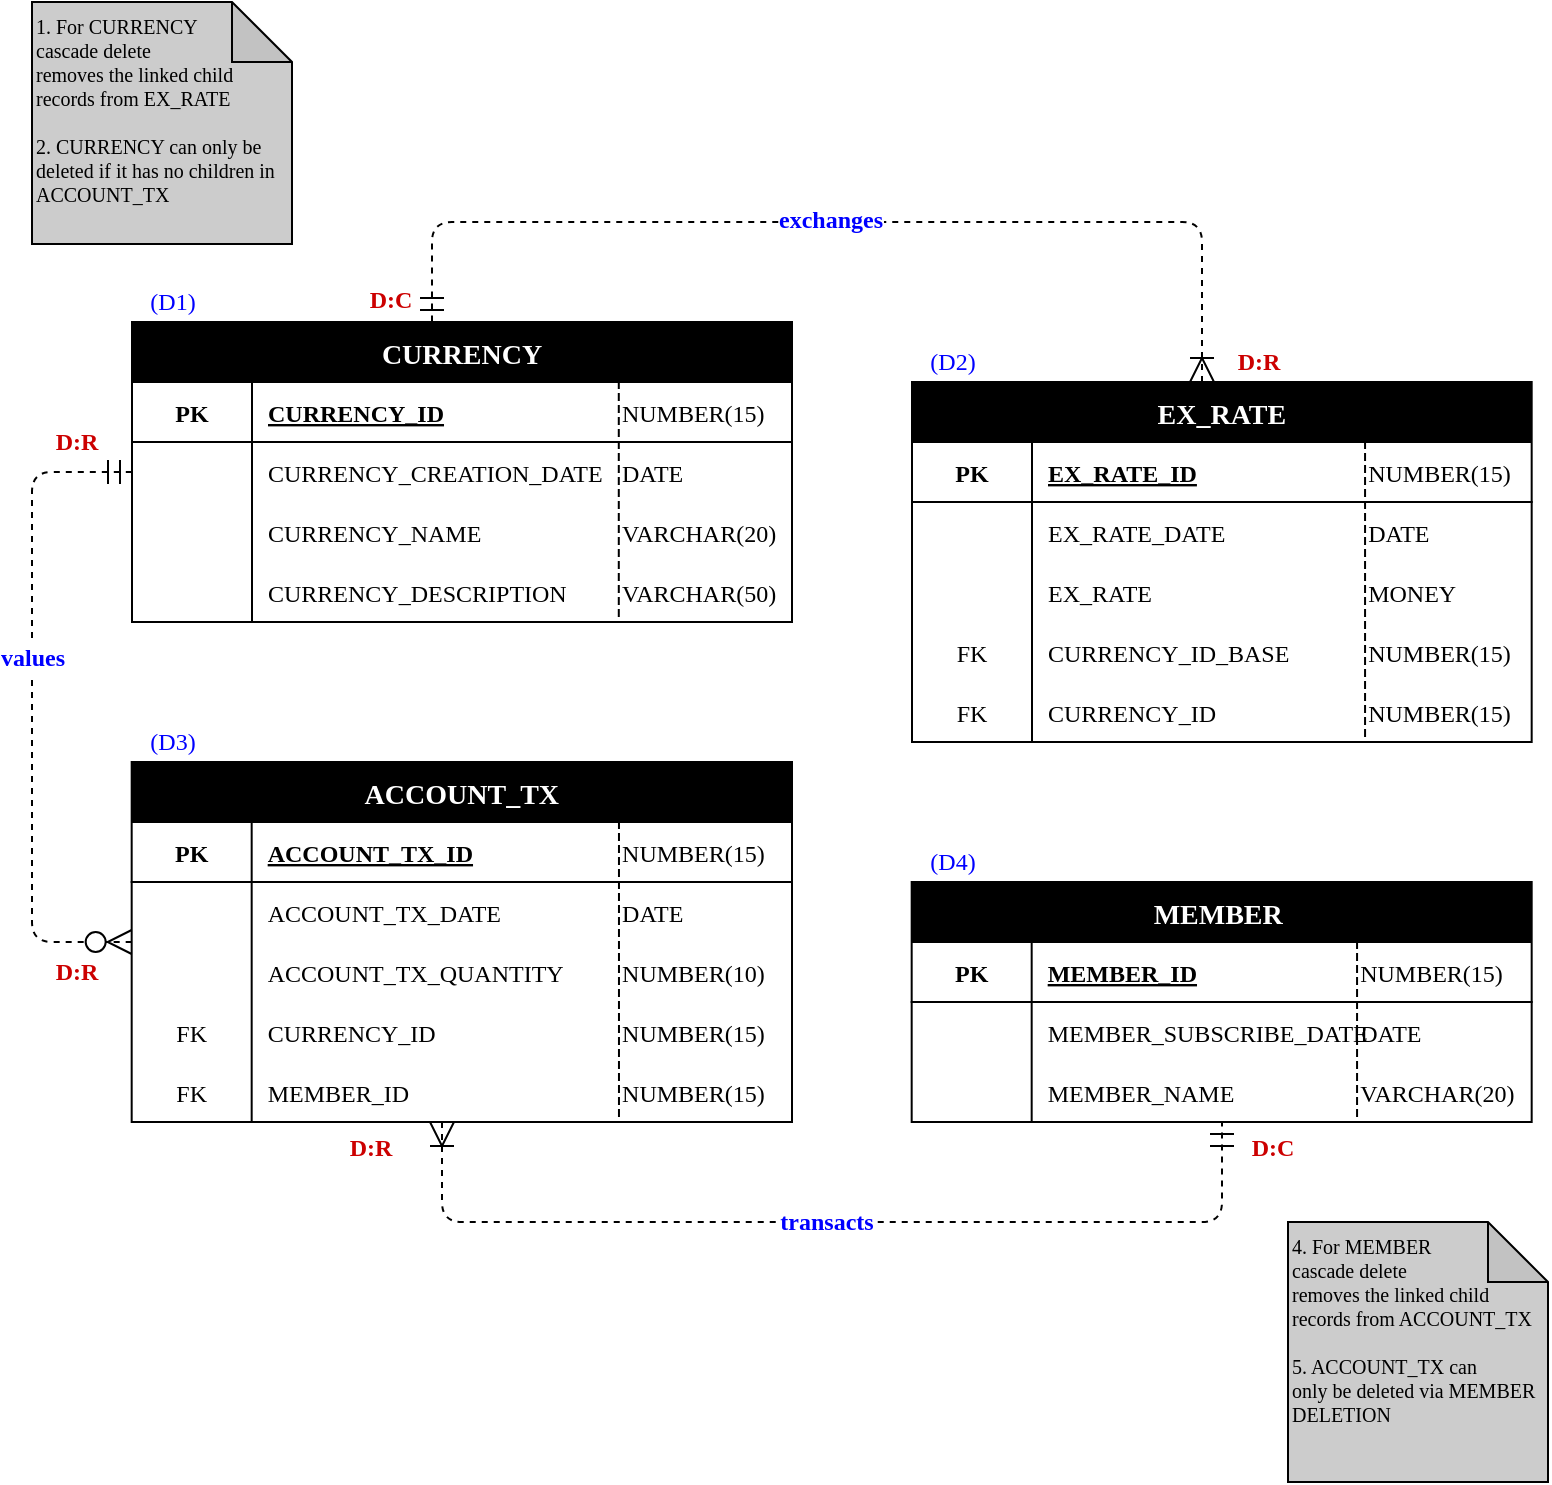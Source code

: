 <mxfile version="15.2.7" type="device" pages="3"><diagram id="lTYuVyGsnKQjbpsbXZRU" name="ERD"><mxGraphModel dx="3670" dy="896" grid="1" gridSize="10" guides="1" tooltips="1" connect="1" arrows="1" fold="0" page="1" pageScale="1" pageWidth="827" pageHeight="1169" math="0" shadow="0"><root><mxCell id="0"/><mxCell id="1" parent="0"/><mxCell id="GmMmvGh4Pms7hay8qGfx-5" value="" style="group" vertex="1" connectable="0" parent="1"><mxGeometry x="-1608" y="60" width="758" height="740" as="geometry"/></mxCell><mxCell id="GmMmvGh4Pms7hay8qGfx-1" value="1. For CURRENCY&lt;br&gt;cascade delete&lt;br&gt;removes the linked child&lt;br&gt;records from EX_RATE&lt;br&gt;&lt;br&gt;2. CURRENCY can only be deleted if it has no children in ACCOUNT_TX&amp;nbsp;" style="shape=note;whiteSpace=wrap;html=1;backgroundOutline=1;darkOpacity=0.05;rounded=1;labelBackgroundColor=none;fontFamily=Century Gothic;fontSize=10;fontColor=#000000;strokeColor=#000000;strokeWidth=1;fillColor=#CCCCCC;gradientColor=none;align=left;verticalAlign=top;" vertex="1" parent="GmMmvGh4Pms7hay8qGfx-5"><mxGeometry width="130" height="121" as="geometry"/></mxCell><mxCell id="GmMmvGh4Pms7hay8qGfx-2" value="4. For MEMBER&lt;br&gt;cascade delete&lt;br&gt;removes the linked child&lt;br&gt;records from ACCOUNT_TX&lt;br&gt;&lt;br&gt;5. ACCOUNT_TX can&lt;br&gt;only be deleted via MEMBER DELETION" style="shape=note;whiteSpace=wrap;html=1;backgroundOutline=1;darkOpacity=0.05;rounded=1;labelBackgroundColor=none;fontFamily=Century Gothic;fontSize=10;fontColor=#000000;strokeColor=#000000;strokeWidth=1;fillColor=#CCCCCC;gradientColor=none;align=left;verticalAlign=top;" vertex="1" parent="GmMmvGh4Pms7hay8qGfx-5"><mxGeometry x="628" y="610" width="130" height="130" as="geometry"/></mxCell><mxCell id="GmMmvGh4Pms7hay8qGfx-4" value="" style="group" vertex="1" connectable="0" parent="GmMmvGh4Pms7hay8qGfx-5"><mxGeometry y="110" width="749.842" height="500" as="geometry"/></mxCell><mxCell id="tObGVzEgYLtvRc0DenOU-149" value="" style="group;fontFamily=Century Gothic;labelBackgroundColor=none;fillColor=default;" vertex="1" connectable="0" parent="GmMmvGh4Pms7hay8qGfx-4"><mxGeometry x="440" y="80" width="309.842" height="180" as="geometry"/></mxCell><mxCell id="tObGVzEgYLtvRc0DenOU-30" value="EX_RATE" style="shape=table;startSize=30;container=1;collapsible=1;childLayout=tableLayout;fixedRows=1;rowLines=0;fontStyle=1;align=center;resizeLast=1;labelBackgroundColor=none;fontFamily=Century Gothic;fontSize=14;swimlaneFillColor=none;fontColor=#FFFFFF;fillColor=#000000;strokeColor=default;labelBorderColor=none;" vertex="1" parent="tObGVzEgYLtvRc0DenOU-149"><mxGeometry width="309.842" height="180" as="geometry"/></mxCell><mxCell id="tObGVzEgYLtvRc0DenOU-31" value="" style="shape=partialRectangle;collapsible=0;dropTarget=0;pointerEvents=0;fillColor=none;top=0;left=0;bottom=1;right=0;points=[[0,0.5],[1,0.5]];portConstraint=eastwest;strokeColor=default;fontFamily=Century Gothic;" vertex="1" parent="tObGVzEgYLtvRc0DenOU-30"><mxGeometry y="30" width="309.842" height="30" as="geometry"/></mxCell><mxCell id="tObGVzEgYLtvRc0DenOU-32" value="PK" style="shape=partialRectangle;connectable=0;fillColor=none;top=0;left=0;bottom=0;right=0;fontStyle=1;overflow=hidden;strokeColor=default;fontFamily=Century Gothic;" vertex="1" parent="tObGVzEgYLtvRc0DenOU-31"><mxGeometry width="60" height="30" as="geometry"/></mxCell><mxCell id="tObGVzEgYLtvRc0DenOU-33" value="EX_RATE_ID" style="shape=partialRectangle;connectable=0;fillColor=none;top=0;left=0;bottom=0;right=0;align=left;spacingLeft=6;fontStyle=5;overflow=hidden;strokeColor=default;fontFamily=Century Gothic;" vertex="1" parent="tObGVzEgYLtvRc0DenOU-31"><mxGeometry x="60" width="249.842" height="30" as="geometry"/></mxCell><mxCell id="tObGVzEgYLtvRc0DenOU-34" value="" style="shape=partialRectangle;collapsible=0;dropTarget=0;pointerEvents=0;fillColor=none;top=0;left=0;bottom=0;right=0;points=[[0,0.5],[1,0.5]];portConstraint=eastwest;strokeColor=default;fontFamily=Century Gothic;" vertex="1" parent="tObGVzEgYLtvRc0DenOU-30"><mxGeometry y="60" width="309.842" height="30" as="geometry"/></mxCell><mxCell id="tObGVzEgYLtvRc0DenOU-35" value="" style="shape=partialRectangle;connectable=0;fillColor=none;top=0;left=0;bottom=0;right=0;editable=1;overflow=hidden;strokeColor=default;fontFamily=Century Gothic;" vertex="1" parent="tObGVzEgYLtvRc0DenOU-34"><mxGeometry width="60" height="30" as="geometry"/></mxCell><mxCell id="tObGVzEgYLtvRc0DenOU-36" value="EX_RATE_DATE" style="shape=partialRectangle;connectable=0;fillColor=none;top=0;left=0;bottom=0;right=0;align=left;spacingLeft=6;overflow=hidden;strokeColor=default;fontFamily=Century Gothic;" vertex="1" parent="tObGVzEgYLtvRc0DenOU-34"><mxGeometry x="60" width="249.842" height="30" as="geometry"/></mxCell><mxCell id="tObGVzEgYLtvRc0DenOU-49" value="" style="shape=partialRectangle;collapsible=0;dropTarget=0;pointerEvents=0;fillColor=none;top=0;left=0;bottom=0;right=0;points=[[0,0.5],[1,0.5]];portConstraint=eastwest;strokeColor=default;fontFamily=Century Gothic;" vertex="1" parent="tObGVzEgYLtvRc0DenOU-30"><mxGeometry y="90" width="309.842" height="30" as="geometry"/></mxCell><mxCell id="tObGVzEgYLtvRc0DenOU-50" value="" style="shape=partialRectangle;connectable=0;fillColor=none;top=0;left=0;bottom=0;right=0;editable=1;overflow=hidden;strokeColor=default;fontFamily=Century Gothic;" vertex="1" parent="tObGVzEgYLtvRc0DenOU-49"><mxGeometry width="60" height="30" as="geometry"/></mxCell><mxCell id="tObGVzEgYLtvRc0DenOU-51" value="EX_RATE" style="shape=partialRectangle;connectable=0;fillColor=none;top=0;left=0;bottom=0;right=0;align=left;spacingLeft=6;overflow=hidden;strokeColor=default;fontFamily=Century Gothic;" vertex="1" parent="tObGVzEgYLtvRc0DenOU-49"><mxGeometry x="60" width="249.842" height="30" as="geometry"/></mxCell><mxCell id="tObGVzEgYLtvRc0DenOU-40" value="" style="shape=partialRectangle;collapsible=0;dropTarget=0;pointerEvents=0;fillColor=none;top=0;left=0;bottom=0;right=0;points=[[0,0.5],[1,0.5]];portConstraint=eastwest;strokeColor=default;fontFamily=Century Gothic;" vertex="1" parent="tObGVzEgYLtvRc0DenOU-30"><mxGeometry y="120" width="309.842" height="30" as="geometry"/></mxCell><mxCell id="tObGVzEgYLtvRc0DenOU-41" value="FK" style="shape=partialRectangle;connectable=0;fillColor=none;top=0;left=0;bottom=0;right=0;editable=1;overflow=hidden;strokeColor=default;fontFamily=Century Gothic;" vertex="1" parent="tObGVzEgYLtvRc0DenOU-40"><mxGeometry width="60" height="30" as="geometry"/></mxCell><mxCell id="tObGVzEgYLtvRc0DenOU-42" value="CURRENCY_ID_BASE" style="shape=partialRectangle;connectable=0;fillColor=none;top=0;left=0;bottom=0;right=0;align=left;spacingLeft=6;overflow=hidden;strokeColor=default;fontFamily=Century Gothic;" vertex="1" parent="tObGVzEgYLtvRc0DenOU-40"><mxGeometry x="60" width="249.842" height="30" as="geometry"/></mxCell><mxCell id="tObGVzEgYLtvRc0DenOU-37" value="" style="shape=partialRectangle;collapsible=0;dropTarget=0;pointerEvents=0;fillColor=none;top=0;left=0;bottom=0;right=0;points=[[0,0.5],[1,0.5]];portConstraint=eastwest;strokeColor=default;fontFamily=Century Gothic;" vertex="1" parent="tObGVzEgYLtvRc0DenOU-30"><mxGeometry y="150" width="309.842" height="30" as="geometry"/></mxCell><mxCell id="tObGVzEgYLtvRc0DenOU-38" value="FK" style="shape=partialRectangle;connectable=0;fillColor=none;top=0;left=0;bottom=0;right=0;editable=1;overflow=hidden;strokeColor=default;fontFamily=Century Gothic;" vertex="1" parent="tObGVzEgYLtvRc0DenOU-37"><mxGeometry width="60" height="30" as="geometry"/></mxCell><mxCell id="tObGVzEgYLtvRc0DenOU-39" value="CURRENCY_ID" style="shape=partialRectangle;connectable=0;fillColor=none;top=0;left=0;bottom=0;right=0;align=left;spacingLeft=6;overflow=hidden;strokeColor=default;fontFamily=Century Gothic;" vertex="1" parent="tObGVzEgYLtvRc0DenOU-37"><mxGeometry x="60" width="249.842" height="30" as="geometry"/></mxCell><mxCell id="tObGVzEgYLtvRc0DenOU-124" value="DATE" style="shape=partialRectangle;fillColor=none;align=left;verticalAlign=middle;strokeColor=none;spacingLeft=34;rotatable=0;points=[[0,0.5],[1,0.5]];portConstraint=eastwest;dropTarget=0;fontFamily=Century Gothic;" vertex="1" parent="tObGVzEgYLtvRc0DenOU-149"><mxGeometry x="192.102" y="60" width="103.281" height="30" as="geometry"/></mxCell><mxCell id="tObGVzEgYLtvRc0DenOU-125" value="" style="shape=partialRectangle;top=0;left=0;bottom=0;fillColor=none;stokeWidth=1;dashed=1;align=left;verticalAlign=middle;spacingLeft=4;spacingRight=4;overflow=hidden;rotatable=0;points=[];portConstraint=eastwest;part=1;fontFamily=Century Gothic;" vertex="1" connectable="0" parent="tObGVzEgYLtvRc0DenOU-124"><mxGeometry width="34.427" height="30" as="geometry"/></mxCell><mxCell id="tObGVzEgYLtvRc0DenOU-126" value="MONEY" style="shape=partialRectangle;fillColor=none;align=left;verticalAlign=middle;strokeColor=none;spacingLeft=34;rotatable=0;points=[[0,0.5],[1,0.5]];portConstraint=eastwest;dropTarget=0;fontFamily=Century Gothic;" vertex="1" parent="tObGVzEgYLtvRc0DenOU-149"><mxGeometry x="192.102" y="90" width="103.281" height="30" as="geometry"/></mxCell><mxCell id="tObGVzEgYLtvRc0DenOU-127" value="" style="shape=partialRectangle;top=0;left=0;bottom=0;fillColor=none;stokeWidth=1;dashed=1;align=left;verticalAlign=middle;spacingLeft=4;spacingRight=4;overflow=hidden;rotatable=0;points=[];portConstraint=eastwest;part=1;fontFamily=Century Gothic;" vertex="1" connectable="0" parent="tObGVzEgYLtvRc0DenOU-126"><mxGeometry width="34.427" height="30" as="geometry"/></mxCell><mxCell id="tObGVzEgYLtvRc0DenOU-130" value="NUMBER(15)" style="shape=partialRectangle;fillColor=none;align=left;verticalAlign=middle;strokeColor=none;spacingLeft=34;rotatable=0;points=[[0,0.5],[1,0.5]];portConstraint=eastwest;dropTarget=0;fontFamily=Century Gothic;" vertex="1" parent="tObGVzEgYLtvRc0DenOU-149"><mxGeometry x="192.102" y="30" width="103.281" height="30" as="geometry"/></mxCell><mxCell id="tObGVzEgYLtvRc0DenOU-131" value="" style="shape=partialRectangle;top=0;left=0;bottom=0;fillColor=none;stokeWidth=1;dashed=1;align=left;verticalAlign=middle;spacingLeft=4;spacingRight=4;overflow=hidden;rotatable=0;points=[];portConstraint=eastwest;part=1;fontFamily=Century Gothic;" vertex="1" connectable="0" parent="tObGVzEgYLtvRc0DenOU-130"><mxGeometry width="34.427" height="30" as="geometry"/></mxCell><mxCell id="tObGVzEgYLtvRc0DenOU-132" value="NUMBER(15)" style="shape=partialRectangle;fillColor=none;align=left;verticalAlign=middle;strokeColor=none;spacingLeft=34;rotatable=0;points=[[0,0.5],[1,0.5]];portConstraint=eastwest;dropTarget=0;fontFamily=Century Gothic;" vertex="1" parent="tObGVzEgYLtvRc0DenOU-149"><mxGeometry x="192.102" y="120" width="103.281" height="30" as="geometry"/></mxCell><mxCell id="tObGVzEgYLtvRc0DenOU-133" value="" style="shape=partialRectangle;top=0;left=0;bottom=0;fillColor=none;stokeWidth=1;dashed=1;align=left;verticalAlign=middle;spacingLeft=4;spacingRight=4;overflow=hidden;rotatable=0;points=[];portConstraint=eastwest;part=1;fontFamily=Century Gothic;" vertex="1" connectable="0" parent="tObGVzEgYLtvRc0DenOU-132"><mxGeometry width="34.427" height="30" as="geometry"/></mxCell><mxCell id="tObGVzEgYLtvRc0DenOU-134" value="NUMBER(15)" style="shape=partialRectangle;fillColor=none;align=left;verticalAlign=middle;strokeColor=none;spacingLeft=34;rotatable=0;points=[[0,0.5],[1,0.5]];portConstraint=eastwest;dropTarget=0;fontFamily=Century Gothic;" vertex="1" parent="tObGVzEgYLtvRc0DenOU-149"><mxGeometry x="192.102" y="150" width="103.281" height="30" as="geometry"/></mxCell><mxCell id="tObGVzEgYLtvRc0DenOU-135" value="" style="shape=partialRectangle;top=0;left=0;bottom=0;fillColor=none;stokeWidth=1;dashed=1;align=left;verticalAlign=middle;spacingLeft=4;spacingRight=4;overflow=hidden;rotatable=0;points=[];portConstraint=eastwest;part=1;fontFamily=Century Gothic;" vertex="1" connectable="0" parent="tObGVzEgYLtvRc0DenOU-134"><mxGeometry width="34.427" height="30" as="geometry"/></mxCell><mxCell id="tObGVzEgYLtvRc0DenOU-152" value="" style="fontSize=12;html=1;endArrow=ERmandOne;startArrow=ERoneToMany;endFill=0;startFill=0;edgeStyle=orthogonalEdgeStyle;dashed=1;strokeWidth=1;endSize=10;startSize=10;fontFamily=Century Gothic;" edge="1" parent="GmMmvGh4Pms7hay8qGfx-4" source="tObGVzEgYLtvRc0DenOU-30" target="tObGVzEgYLtvRc0DenOU-1"><mxGeometry width="100" height="100" as="geometry"><mxPoint x="349.459" y="170" as="sourcePoint"/><mxPoint x="94.4" y="325" as="targetPoint"/><Array as="points"><mxPoint x="585"/><mxPoint x="200"/></Array></mxGeometry></mxCell><mxCell id="tObGVzEgYLtvRc0DenOU-155" value="exchanges" style="edgeLabel;html=1;align=center;verticalAlign=middle;resizable=0;points=[];fontColor=#0000FF;fontFamily=Century Gothic;fontStyle=1;fontSize=12;" vertex="1" connectable="0" parent="tObGVzEgYLtvRc0DenOU-152"><mxGeometry x="0.285" relative="1" as="geometry"><mxPoint x="65" y="-1" as="offset"/></mxGeometry></mxCell><mxCell id="9KRCW-QlU9k8qdn2-Jp_-1" value="(D1)" style="text;html=1;align=center;verticalAlign=middle;resizable=0;points=[];autosize=1;strokeColor=none;fillColor=none;fontColor=#0000FF;fontFamily=Century Gothic;" vertex="1" parent="GmMmvGh4Pms7hay8qGfx-4"><mxGeometry x="50" y="30" width="40" height="20" as="geometry"/></mxCell><mxCell id="9KRCW-QlU9k8qdn2-Jp_-2" value="(D2)" style="text;html=1;align=center;verticalAlign=middle;resizable=0;points=[];autosize=1;strokeColor=none;fillColor=none;fontColor=#0000FF;fontFamily=Century Gothic;" vertex="1" parent="GmMmvGh4Pms7hay8qGfx-4"><mxGeometry x="440" y="60" width="40" height="20" as="geometry"/></mxCell><mxCell id="9KRCW-QlU9k8qdn2-Jp_-3" value="(D3)" style="text;html=1;align=center;verticalAlign=middle;resizable=0;points=[];autosize=1;strokeColor=none;fillColor=none;fontColor=#0000FF;fontFamily=Century Gothic;" vertex="1" parent="GmMmvGh4Pms7hay8qGfx-4"><mxGeometry x="50" y="250" width="40" height="20" as="geometry"/></mxCell><mxCell id="tObGVzEgYLtvRc0DenOU-14" value="ACCOUNT_TX" style="shape=table;startSize=30;container=1;collapsible=1;childLayout=tableLayout;fixedRows=1;rowLines=0;fontStyle=1;align=center;resizeLast=1;labelBackgroundColor=none;fontFamily=Century Gothic;fontSize=14;swimlaneFillColor=none;fontColor=#FFFFFF;fillColor=#000000;strokeColor=default;labelBorderColor=none;" vertex="1" parent="GmMmvGh4Pms7hay8qGfx-4"><mxGeometry x="49.84" y="270" width="330.16" height="180" as="geometry"/></mxCell><mxCell id="tObGVzEgYLtvRc0DenOU-15" value="" style="shape=partialRectangle;collapsible=0;dropTarget=0;pointerEvents=0;fillColor=none;top=0;left=0;bottom=1;right=0;points=[[0,0.5],[1,0.5]];portConstraint=eastwest;strokeColor=default;fontFamily=Century Gothic;" vertex="1" parent="tObGVzEgYLtvRc0DenOU-14"><mxGeometry y="30" width="330.16" height="30" as="geometry"/></mxCell><mxCell id="tObGVzEgYLtvRc0DenOU-16" value="PK" style="shape=partialRectangle;connectable=0;fillColor=none;top=0;left=0;bottom=0;right=0;fontStyle=1;overflow=hidden;strokeColor=default;fontFamily=Century Gothic;" vertex="1" parent="tObGVzEgYLtvRc0DenOU-15"><mxGeometry width="60" height="30" as="geometry"/></mxCell><mxCell id="tObGVzEgYLtvRc0DenOU-17" value="ACCOUNT_TX_ID" style="shape=partialRectangle;connectable=0;fillColor=none;top=0;left=0;bottom=0;right=0;align=left;spacingLeft=6;fontStyle=5;overflow=hidden;strokeColor=default;fontFamily=Century Gothic;" vertex="1" parent="tObGVzEgYLtvRc0DenOU-15"><mxGeometry x="60" width="270.16" height="30" as="geometry"/></mxCell><mxCell id="tObGVzEgYLtvRc0DenOU-24" value="" style="shape=partialRectangle;collapsible=0;dropTarget=0;pointerEvents=0;fillColor=none;top=0;left=0;bottom=0;right=0;points=[[0,0.5],[1,0.5]];portConstraint=eastwest;strokeColor=default;fontFamily=Century Gothic;" vertex="1" parent="tObGVzEgYLtvRc0DenOU-14"><mxGeometry y="60" width="330.16" height="30" as="geometry"/></mxCell><mxCell id="tObGVzEgYLtvRc0DenOU-25" value="" style="shape=partialRectangle;connectable=0;fillColor=none;top=0;left=0;bottom=0;right=0;editable=1;overflow=hidden;strokeColor=default;fontFamily=Century Gothic;" vertex="1" parent="tObGVzEgYLtvRc0DenOU-24"><mxGeometry width="60" height="30" as="geometry"/></mxCell><mxCell id="tObGVzEgYLtvRc0DenOU-26" value="ACCOUNT_TX_DATE" style="shape=partialRectangle;connectable=0;fillColor=none;top=0;left=0;bottom=0;right=0;align=left;spacingLeft=6;overflow=hidden;strokeColor=default;fontFamily=Century Gothic;" vertex="1" parent="tObGVzEgYLtvRc0DenOU-24"><mxGeometry x="60" width="270.16" height="30" as="geometry"/></mxCell><mxCell id="tObGVzEgYLtvRc0DenOU-162" value="" style="shape=partialRectangle;collapsible=0;dropTarget=0;pointerEvents=0;fillColor=none;top=0;left=0;bottom=0;right=0;points=[[0,0.5],[1,0.5]];portConstraint=eastwest;strokeColor=default;fontFamily=Century Gothic;" vertex="1" parent="tObGVzEgYLtvRc0DenOU-14"><mxGeometry y="90" width="330.16" height="30" as="geometry"/></mxCell><mxCell id="tObGVzEgYLtvRc0DenOU-163" value="" style="shape=partialRectangle;connectable=0;fillColor=none;top=0;left=0;bottom=0;right=0;editable=1;overflow=hidden;strokeColor=default;fontFamily=Century Gothic;" vertex="1" parent="tObGVzEgYLtvRc0DenOU-162"><mxGeometry width="60" height="30" as="geometry"/></mxCell><mxCell id="tObGVzEgYLtvRc0DenOU-164" value="ACCOUNT_TX_QUANTITY" style="shape=partialRectangle;connectable=0;fillColor=none;top=0;left=0;bottom=0;right=0;align=left;spacingLeft=6;overflow=hidden;strokeColor=default;fontFamily=Century Gothic;" vertex="1" parent="tObGVzEgYLtvRc0DenOU-162"><mxGeometry x="60" width="270.16" height="30" as="geometry"/></mxCell><mxCell id="tObGVzEgYLtvRc0DenOU-18" value="" style="shape=partialRectangle;collapsible=0;dropTarget=0;pointerEvents=0;fillColor=none;top=0;left=0;bottom=0;right=0;points=[[0,0.5],[1,0.5]];portConstraint=eastwest;strokeColor=default;fontFamily=Century Gothic;" vertex="1" parent="tObGVzEgYLtvRc0DenOU-14"><mxGeometry y="120" width="330.16" height="30" as="geometry"/></mxCell><mxCell id="tObGVzEgYLtvRc0DenOU-19" value="FK" style="shape=partialRectangle;connectable=0;fillColor=none;top=0;left=0;bottom=0;right=0;editable=1;overflow=hidden;strokeColor=default;fontFamily=Century Gothic;" vertex="1" parent="tObGVzEgYLtvRc0DenOU-18"><mxGeometry width="60" height="30" as="geometry"/></mxCell><mxCell id="tObGVzEgYLtvRc0DenOU-20" value="CURRENCY_ID" style="shape=partialRectangle;connectable=0;fillColor=none;top=0;left=0;bottom=0;right=0;align=left;spacingLeft=6;overflow=hidden;strokeColor=default;fontFamily=Century Gothic;" vertex="1" parent="tObGVzEgYLtvRc0DenOU-18"><mxGeometry x="60" width="270.16" height="30" as="geometry"/></mxCell><mxCell id="iV7_qOIkiG-gNhON2Hgi-1" value="" style="shape=partialRectangle;collapsible=0;dropTarget=0;pointerEvents=0;fillColor=none;top=0;left=0;bottom=0;right=0;points=[[0,0.5],[1,0.5]];portConstraint=eastwest;strokeColor=default;fontFamily=Century Gothic;" vertex="1" parent="tObGVzEgYLtvRc0DenOU-14"><mxGeometry y="150" width="330.16" height="30" as="geometry"/></mxCell><mxCell id="iV7_qOIkiG-gNhON2Hgi-2" value="FK" style="shape=partialRectangle;connectable=0;fillColor=none;top=0;left=0;bottom=0;right=0;editable=1;overflow=hidden;strokeColor=default;fontFamily=Century Gothic;" vertex="1" parent="iV7_qOIkiG-gNhON2Hgi-1"><mxGeometry width="60" height="30" as="geometry"/></mxCell><mxCell id="iV7_qOIkiG-gNhON2Hgi-3" value="MEMBER_ID" style="shape=partialRectangle;connectable=0;fillColor=none;top=0;left=0;bottom=0;right=0;align=left;spacingLeft=6;overflow=hidden;strokeColor=default;fontFamily=Century Gothic;" vertex="1" parent="iV7_qOIkiG-gNhON2Hgi-1"><mxGeometry x="60" width="270.16" height="30" as="geometry"/></mxCell><mxCell id="tObGVzEgYLtvRc0DenOU-136" value="NUMBER(15)" style="shape=partialRectangle;fillColor=none;align=left;verticalAlign=middle;strokeColor=none;spacingLeft=34;rotatable=0;points=[[0,0.5],[1,0.5]];portConstraint=eastwest;dropTarget=0;fontFamily=Century Gothic;" vertex="1" parent="GmMmvGh4Pms7hay8qGfx-4"><mxGeometry x="259.04" y="300" width="103.333" height="30" as="geometry"/></mxCell><mxCell id="tObGVzEgYLtvRc0DenOU-137" value="" style="shape=partialRectangle;top=0;left=0;bottom=0;fillColor=none;stokeWidth=1;dashed=1;align=left;verticalAlign=middle;spacingLeft=4;spacingRight=4;overflow=hidden;rotatable=0;points=[];portConstraint=eastwest;part=1;fontFamily=Century Gothic;" vertex="1" connectable="0" parent="tObGVzEgYLtvRc0DenOU-136"><mxGeometry width="34.444" height="30" as="geometry"/></mxCell><mxCell id="tObGVzEgYLtvRc0DenOU-138" value="NUMBER(15)" style="shape=partialRectangle;fillColor=none;align=left;verticalAlign=middle;strokeColor=none;spacingLeft=34;rotatable=0;points=[[0,0.5],[1,0.5]];portConstraint=eastwest;dropTarget=0;fontFamily=Century Gothic;" vertex="1" parent="GmMmvGh4Pms7hay8qGfx-4"><mxGeometry x="259.04" y="390" width="103.333" height="30" as="geometry"/></mxCell><mxCell id="tObGVzEgYLtvRc0DenOU-139" value="" style="shape=partialRectangle;top=0;left=0;bottom=0;fillColor=none;stokeWidth=1;dashed=1;align=left;verticalAlign=middle;spacingLeft=4;spacingRight=4;overflow=hidden;rotatable=0;points=[];portConstraint=eastwest;part=1;fontFamily=Century Gothic;" vertex="1" connectable="0" parent="tObGVzEgYLtvRc0DenOU-138"><mxGeometry width="34.444" height="30" as="geometry"/></mxCell><mxCell id="tObGVzEgYLtvRc0DenOU-145" value="DATE" style="shape=partialRectangle;fillColor=none;align=left;verticalAlign=middle;strokeColor=none;spacingLeft=34;rotatable=0;points=[[0,0.5],[1,0.5]];portConstraint=eastwest;dropTarget=0;fontFamily=Century Gothic;" vertex="1" parent="GmMmvGh4Pms7hay8qGfx-4"><mxGeometry x="259.04" y="330" width="103.333" height="30" as="geometry"/></mxCell><mxCell id="tObGVzEgYLtvRc0DenOU-146" value="" style="shape=partialRectangle;top=0;left=0;bottom=0;fillColor=none;stokeWidth=1;dashed=1;align=left;verticalAlign=middle;spacingLeft=4;spacingRight=4;overflow=hidden;rotatable=0;points=[];portConstraint=eastwest;part=1;fontFamily=Century Gothic;" vertex="1" connectable="0" parent="tObGVzEgYLtvRc0DenOU-145"><mxGeometry width="34.444" height="30" as="geometry"/></mxCell><mxCell id="tObGVzEgYLtvRc0DenOU-147" value="NUMBER(10)" style="shape=partialRectangle;fillColor=none;align=left;verticalAlign=middle;strokeColor=none;spacingLeft=34;rotatable=0;points=[[0,0.5],[1,0.5]];portConstraint=eastwest;dropTarget=0;fontFamily=Century Gothic;" vertex="1" parent="GmMmvGh4Pms7hay8qGfx-4"><mxGeometry x="259.04" y="360" width="103.333" height="30" as="geometry"/></mxCell><mxCell id="tObGVzEgYLtvRc0DenOU-148" value="" style="shape=partialRectangle;top=0;left=0;bottom=0;fillColor=none;stokeWidth=1;dashed=1;align=left;verticalAlign=middle;spacingLeft=4;spacingRight=4;overflow=hidden;rotatable=0;points=[];portConstraint=eastwest;part=1;fontFamily=Century Gothic;" vertex="1" connectable="0" parent="tObGVzEgYLtvRc0DenOU-147"><mxGeometry width="34.444" height="30" as="geometry"/></mxCell><mxCell id="iV7_qOIkiG-gNhON2Hgi-4" value="NUMBER(15)" style="shape=partialRectangle;fillColor=none;align=left;verticalAlign=middle;strokeColor=none;spacingLeft=34;rotatable=0;points=[[0,0.5],[1,0.5]];portConstraint=eastwest;dropTarget=0;fontFamily=Century Gothic;" vertex="1" parent="GmMmvGh4Pms7hay8qGfx-4"><mxGeometry x="259.04" y="420" width="103.333" height="30" as="geometry"/></mxCell><mxCell id="iV7_qOIkiG-gNhON2Hgi-5" value="" style="shape=partialRectangle;top=0;left=0;bottom=0;fillColor=none;stokeWidth=1;dashed=1;align=left;verticalAlign=middle;spacingLeft=4;spacingRight=4;overflow=hidden;rotatable=0;points=[];portConstraint=eastwest;part=1;fontFamily=Century Gothic;" vertex="1" connectable="0" parent="iV7_qOIkiG-gNhON2Hgi-4"><mxGeometry width="34.444" height="30" as="geometry"/></mxCell><mxCell id="iV7_qOIkiG-gNhON2Hgi-6" value="MEMBER " style="shape=table;startSize=30;container=1;collapsible=1;childLayout=tableLayout;fixedRows=1;rowLines=0;fontStyle=1;align=center;resizeLast=1;labelBackgroundColor=none;fontFamily=Century Gothic;fontSize=14;swimlaneFillColor=none;fontColor=#FFFFFF;fillColor=#000000;strokeColor=default;labelBorderColor=none;" vertex="1" parent="GmMmvGh4Pms7hay8qGfx-4"><mxGeometry x="439.84" y="330" width="310" height="120" as="geometry"/></mxCell><mxCell id="iV7_qOIkiG-gNhON2Hgi-7" value="" style="shape=partialRectangle;collapsible=0;dropTarget=0;pointerEvents=0;fillColor=none;top=0;left=0;bottom=1;right=0;points=[[0,0.5],[1,0.5]];portConstraint=eastwest;strokeColor=default;fontFamily=Century Gothic;" vertex="1" parent="iV7_qOIkiG-gNhON2Hgi-6"><mxGeometry y="30" width="310" height="30" as="geometry"/></mxCell><mxCell id="iV7_qOIkiG-gNhON2Hgi-8" value="PK" style="shape=partialRectangle;connectable=0;fillColor=none;top=0;left=0;bottom=0;right=0;fontStyle=1;overflow=hidden;strokeColor=default;fontFamily=Century Gothic;" vertex="1" parent="iV7_qOIkiG-gNhON2Hgi-7"><mxGeometry width="60" height="30" as="geometry"/></mxCell><mxCell id="iV7_qOIkiG-gNhON2Hgi-9" value="MEMBER_ID" style="shape=partialRectangle;connectable=0;fillColor=none;top=0;left=0;bottom=0;right=0;align=left;spacingLeft=6;fontStyle=5;overflow=hidden;strokeColor=default;fontFamily=Century Gothic;" vertex="1" parent="iV7_qOIkiG-gNhON2Hgi-7"><mxGeometry x="60" width="250" height="30" as="geometry"/></mxCell><mxCell id="iV7_qOIkiG-gNhON2Hgi-10" value="" style="shape=partialRectangle;collapsible=0;dropTarget=0;pointerEvents=0;fillColor=none;top=0;left=0;bottom=0;right=0;points=[[0,0.5],[1,0.5]];portConstraint=eastwest;strokeColor=default;fontFamily=Century Gothic;" vertex="1" parent="iV7_qOIkiG-gNhON2Hgi-6"><mxGeometry y="60" width="310" height="30" as="geometry"/></mxCell><mxCell id="iV7_qOIkiG-gNhON2Hgi-11" value="" style="shape=partialRectangle;connectable=0;fillColor=none;top=0;left=0;bottom=0;right=0;editable=1;overflow=hidden;strokeColor=default;fontFamily=Century Gothic;" vertex="1" parent="iV7_qOIkiG-gNhON2Hgi-10"><mxGeometry width="60" height="30" as="geometry"/></mxCell><mxCell id="iV7_qOIkiG-gNhON2Hgi-12" value="MEMBER_SUBSCRIBE_DATE" style="shape=partialRectangle;connectable=0;fillColor=none;top=0;left=0;bottom=0;right=0;align=left;spacingLeft=6;overflow=hidden;strokeColor=default;fontFamily=Century Gothic;" vertex="1" parent="iV7_qOIkiG-gNhON2Hgi-10"><mxGeometry x="60" width="250" height="30" as="geometry"/></mxCell><mxCell id="iV7_qOIkiG-gNhON2Hgi-19" value="" style="shape=partialRectangle;collapsible=0;dropTarget=0;pointerEvents=0;fillColor=none;top=0;left=0;bottom=0;right=0;points=[[0,0.5],[1,0.5]];portConstraint=eastwest;strokeColor=default;fontFamily=Century Gothic;" vertex="1" parent="iV7_qOIkiG-gNhON2Hgi-6"><mxGeometry y="90" width="310" height="30" as="geometry"/></mxCell><mxCell id="iV7_qOIkiG-gNhON2Hgi-20" value="" style="shape=partialRectangle;connectable=0;fillColor=none;top=0;left=0;bottom=0;right=0;editable=1;overflow=hidden;strokeColor=default;fontFamily=Century Gothic;" vertex="1" parent="iV7_qOIkiG-gNhON2Hgi-19"><mxGeometry width="60" height="30" as="geometry"/></mxCell><mxCell id="iV7_qOIkiG-gNhON2Hgi-21" value="MEMBER_NAME" style="shape=partialRectangle;connectable=0;fillColor=none;top=0;left=0;bottom=0;right=0;align=left;spacingLeft=6;overflow=hidden;strokeColor=default;fontFamily=Century Gothic;" vertex="1" parent="iV7_qOIkiG-gNhON2Hgi-19"><mxGeometry x="60" width="250" height="30" as="geometry"/></mxCell><mxCell id="tObGVzEgYLtvRc0DenOU-1" value="CURRENCY" style="shape=table;startSize=30;container=1;collapsible=1;childLayout=tableLayout;fixedRows=1;rowLines=0;fontStyle=1;align=center;resizeLast=1;labelBackgroundColor=none;fontFamily=Century Gothic;fontSize=14;swimlaneFillColor=none;fontColor=#FFFFFF;fillColor=#000000;strokeColor=default;labelBorderColor=none;" vertex="1" parent="GmMmvGh4Pms7hay8qGfx-4"><mxGeometry x="50" y="50" width="330" height="150" as="geometry"/></mxCell><mxCell id="tObGVzEgYLtvRc0DenOU-2" value="" style="shape=partialRectangle;collapsible=0;dropTarget=0;pointerEvents=0;fillColor=none;top=0;left=0;bottom=1;right=0;points=[[0,0.5],[1,0.5]];portConstraint=eastwest;strokeColor=default;fontFamily=Century Gothic;" vertex="1" parent="tObGVzEgYLtvRc0DenOU-1"><mxGeometry y="30" width="330" height="30" as="geometry"/></mxCell><mxCell id="tObGVzEgYLtvRc0DenOU-3" value="PK" style="shape=partialRectangle;connectable=0;fillColor=none;top=0;left=0;bottom=0;right=0;fontStyle=1;overflow=hidden;strokeColor=default;fontFamily=Century Gothic;" vertex="1" parent="tObGVzEgYLtvRc0DenOU-2"><mxGeometry width="60" height="30" as="geometry"/></mxCell><mxCell id="tObGVzEgYLtvRc0DenOU-4" value="CURRENCY_ID" style="shape=partialRectangle;connectable=0;fillColor=none;top=0;left=0;bottom=0;right=0;align=left;spacingLeft=6;fontStyle=5;overflow=hidden;strokeColor=default;fontFamily=Century Gothic;" vertex="1" parent="tObGVzEgYLtvRc0DenOU-2"><mxGeometry x="60" width="270" height="30" as="geometry"/></mxCell><mxCell id="tObGVzEgYLtvRc0DenOU-8" value="" style="shape=partialRectangle;collapsible=0;dropTarget=0;pointerEvents=0;fillColor=none;top=0;left=0;bottom=0;right=0;points=[[0,0.5],[1,0.5]];portConstraint=eastwest;strokeColor=default;fontFamily=Century Gothic;" vertex="1" parent="tObGVzEgYLtvRc0DenOU-1"><mxGeometry y="60" width="330" height="30" as="geometry"/></mxCell><mxCell id="tObGVzEgYLtvRc0DenOU-9" value="" style="shape=partialRectangle;connectable=0;fillColor=none;top=0;left=0;bottom=0;right=0;editable=1;overflow=hidden;strokeColor=default;fontFamily=Century Gothic;" vertex="1" parent="tObGVzEgYLtvRc0DenOU-8"><mxGeometry width="60" height="30" as="geometry"/></mxCell><mxCell id="tObGVzEgYLtvRc0DenOU-10" value="CURRENCY_CREATION_DATE" style="shape=partialRectangle;connectable=0;fillColor=none;top=0;left=0;bottom=0;right=0;align=left;spacingLeft=6;overflow=hidden;strokeColor=default;fontFamily=Century Gothic;" vertex="1" parent="tObGVzEgYLtvRc0DenOU-8"><mxGeometry x="60" width="270" height="30" as="geometry"/></mxCell><mxCell id="tObGVzEgYLtvRc0DenOU-11" value="" style="shape=partialRectangle;collapsible=0;dropTarget=0;pointerEvents=0;fillColor=none;top=0;left=0;bottom=0;right=0;points=[[0,0.5],[1,0.5]];portConstraint=eastwest;strokeColor=default;fontFamily=Century Gothic;" vertex="1" parent="tObGVzEgYLtvRc0DenOU-1"><mxGeometry y="90" width="330" height="30" as="geometry"/></mxCell><mxCell id="tObGVzEgYLtvRc0DenOU-12" value="" style="shape=partialRectangle;connectable=0;fillColor=none;top=0;left=0;bottom=0;right=0;editable=1;overflow=hidden;strokeColor=default;fontFamily=Century Gothic;" vertex="1" parent="tObGVzEgYLtvRc0DenOU-11"><mxGeometry width="60" height="30" as="geometry"/></mxCell><mxCell id="tObGVzEgYLtvRc0DenOU-13" value="CURRENCY_NAME" style="shape=partialRectangle;connectable=0;fillColor=none;top=0;left=0;bottom=0;right=0;align=left;spacingLeft=6;overflow=hidden;strokeColor=default;fontFamily=Century Gothic;" vertex="1" parent="tObGVzEgYLtvRc0DenOU-11"><mxGeometry x="60" width="270" height="30" as="geometry"/></mxCell><mxCell id="tObGVzEgYLtvRc0DenOU-43" value="" style="shape=partialRectangle;collapsible=0;dropTarget=0;pointerEvents=0;fillColor=none;top=0;left=0;bottom=0;right=0;points=[[0,0.5],[1,0.5]];portConstraint=eastwest;strokeColor=default;fontFamily=Century Gothic;" vertex="1" parent="tObGVzEgYLtvRc0DenOU-1"><mxGeometry y="120" width="330" height="30" as="geometry"/></mxCell><mxCell id="tObGVzEgYLtvRc0DenOU-44" value="" style="shape=partialRectangle;connectable=0;fillColor=none;top=0;left=0;bottom=0;right=0;editable=1;overflow=hidden;strokeColor=default;fontFamily=Century Gothic;" vertex="1" parent="tObGVzEgYLtvRc0DenOU-43"><mxGeometry width="60" height="30" as="geometry"/></mxCell><mxCell id="tObGVzEgYLtvRc0DenOU-45" value="CURRENCY_DESCRIPTION" style="shape=partialRectangle;connectable=0;fillColor=none;top=0;left=0;bottom=0;right=0;align=left;spacingLeft=6;overflow=hidden;strokeColor=default;fontFamily=Century Gothic;" vertex="1" parent="tObGVzEgYLtvRc0DenOU-43"><mxGeometry x="60" width="270" height="30" as="geometry"/></mxCell><mxCell id="tObGVzEgYLtvRc0DenOU-103" value="DATE" style="shape=partialRectangle;fillColor=none;align=left;verticalAlign=middle;strokeColor=none;spacingLeft=34;rotatable=0;points=[[0,0.5],[1,0.5]];portConstraint=eastwest;dropTarget=0;fontFamily=Century Gothic;" vertex="1" parent="GmMmvGh4Pms7hay8qGfx-4"><mxGeometry x="258.967" y="110" width="103.281" height="30" as="geometry"/></mxCell><mxCell id="tObGVzEgYLtvRc0DenOU-104" value="" style="shape=partialRectangle;top=0;left=0;bottom=0;fillColor=none;stokeWidth=1;dashed=1;align=left;verticalAlign=middle;spacingLeft=4;spacingRight=4;overflow=hidden;rotatable=0;points=[];portConstraint=eastwest;part=1;fontFamily=Century Gothic;" vertex="1" connectable="0" parent="tObGVzEgYLtvRc0DenOU-103"><mxGeometry width="34.427" height="30" as="geometry"/></mxCell><mxCell id="tObGVzEgYLtvRc0DenOU-120" value="VARCHAR(20)" style="shape=partialRectangle;fillColor=none;align=left;verticalAlign=middle;strokeColor=none;spacingLeft=34;rotatable=0;points=[[0,0.5],[1,0.5]];portConstraint=eastwest;dropTarget=0;fontFamily=Century Gothic;" vertex="1" parent="GmMmvGh4Pms7hay8qGfx-4"><mxGeometry x="258.967" y="140" width="103.281" height="30" as="geometry"/></mxCell><mxCell id="tObGVzEgYLtvRc0DenOU-121" value="" style="shape=partialRectangle;top=0;left=0;bottom=0;fillColor=none;stokeWidth=1;dashed=1;align=left;verticalAlign=middle;spacingLeft=4;spacingRight=4;overflow=hidden;rotatable=0;points=[];portConstraint=eastwest;part=1;fontFamily=Century Gothic;" vertex="1" connectable="0" parent="tObGVzEgYLtvRc0DenOU-120"><mxGeometry width="34.427" height="30" as="geometry"/></mxCell><mxCell id="tObGVzEgYLtvRc0DenOU-122" value="VARCHAR(50)" style="shape=partialRectangle;fillColor=none;align=left;verticalAlign=middle;strokeColor=none;spacingLeft=34;rotatable=0;points=[[0,0.5],[1,0.5]];portConstraint=eastwest;dropTarget=0;fontFamily=Century Gothic;" vertex="1" parent="GmMmvGh4Pms7hay8qGfx-4"><mxGeometry x="258.967" y="170" width="103.281" height="30" as="geometry"/></mxCell><mxCell id="tObGVzEgYLtvRc0DenOU-123" value="" style="shape=partialRectangle;top=0;left=0;bottom=0;fillColor=none;stokeWidth=1;dashed=1;align=left;verticalAlign=middle;spacingLeft=4;spacingRight=4;overflow=hidden;rotatable=0;points=[];portConstraint=eastwest;part=1;fontFamily=Century Gothic;" vertex="1" connectable="0" parent="tObGVzEgYLtvRc0DenOU-122"><mxGeometry width="34.427" height="30" as="geometry"/></mxCell><mxCell id="tObGVzEgYLtvRc0DenOU-128" value="NUMBER(15)" style="shape=partialRectangle;fillColor=none;align=left;verticalAlign=middle;strokeColor=none;spacingLeft=34;rotatable=0;points=[[0,0.5],[1,0.5]];portConstraint=eastwest;dropTarget=0;fontFamily=Century Gothic;" vertex="1" parent="GmMmvGh4Pms7hay8qGfx-4"><mxGeometry x="258.967" y="80" width="103.281" height="30" as="geometry"/></mxCell><mxCell id="tObGVzEgYLtvRc0DenOU-129" value="" style="shape=partialRectangle;top=0;left=0;bottom=0;fillColor=none;stokeWidth=1;dashed=1;align=left;verticalAlign=middle;spacingLeft=4;spacingRight=4;overflow=hidden;rotatable=0;points=[];portConstraint=eastwest;part=1;fontFamily=Century Gothic;" vertex="1" connectable="0" parent="tObGVzEgYLtvRc0DenOU-128"><mxGeometry width="34.427" height="30" as="geometry"/></mxCell><mxCell id="ZQvi7nQCkBfcGIC6dcow-1" value="(D4)" style="text;html=1;align=center;verticalAlign=middle;resizable=0;points=[];autosize=1;strokeColor=none;fillColor=none;fontColor=#0000FF;fontFamily=Century Gothic;" vertex="1" parent="GmMmvGh4Pms7hay8qGfx-4"><mxGeometry x="440" y="310" width="40" height="20" as="geometry"/></mxCell><mxCell id="ZQvi7nQCkBfcGIC6dcow-2" value="NUMBER(15)" style="shape=partialRectangle;fillColor=none;align=left;verticalAlign=middle;strokeColor=none;spacingLeft=34;rotatable=0;points=[[0,0.5],[1,0.5]];portConstraint=eastwest;dropTarget=0;fontFamily=Century Gothic;" vertex="1" parent="GmMmvGh4Pms7hay8qGfx-4"><mxGeometry x="628.102" y="360" width="103.281" height="30" as="geometry"/></mxCell><mxCell id="ZQvi7nQCkBfcGIC6dcow-3" value="" style="shape=partialRectangle;top=0;left=0;bottom=0;fillColor=none;stokeWidth=1;dashed=1;align=left;verticalAlign=middle;spacingLeft=4;spacingRight=4;overflow=hidden;rotatable=0;points=[];portConstraint=eastwest;part=1;fontFamily=Century Gothic;" vertex="1" connectable="0" parent="ZQvi7nQCkBfcGIC6dcow-2"><mxGeometry width="34.427" height="30" as="geometry"/></mxCell><mxCell id="ZQvi7nQCkBfcGIC6dcow-4" value="DATE" style="shape=partialRectangle;fillColor=none;align=left;verticalAlign=middle;strokeColor=none;spacingLeft=34;rotatable=0;points=[[0,0.5],[1,0.5]];portConstraint=eastwest;dropTarget=0;fontFamily=Century Gothic;" vertex="1" parent="GmMmvGh4Pms7hay8qGfx-4"><mxGeometry x="628.102" y="390" width="103.281" height="30" as="geometry"/></mxCell><mxCell id="ZQvi7nQCkBfcGIC6dcow-5" value="" style="shape=partialRectangle;top=0;left=0;bottom=0;fillColor=none;stokeWidth=1;dashed=1;align=left;verticalAlign=middle;spacingLeft=4;spacingRight=4;overflow=hidden;rotatable=0;points=[];portConstraint=eastwest;part=1;fontFamily=Century Gothic;" vertex="1" connectable="0" parent="ZQvi7nQCkBfcGIC6dcow-4"><mxGeometry width="34.427" height="30" as="geometry"/></mxCell><mxCell id="ZQvi7nQCkBfcGIC6dcow-6" value="VARCHAR(20)" style="shape=partialRectangle;fillColor=none;align=left;verticalAlign=middle;strokeColor=none;spacingLeft=34;rotatable=0;points=[[0,0.5],[1,0.5]];portConstraint=eastwest;dropTarget=0;fontFamily=Century Gothic;" vertex="1" parent="GmMmvGh4Pms7hay8qGfx-4"><mxGeometry x="628.102" y="420" width="103.281" height="30" as="geometry"/></mxCell><mxCell id="ZQvi7nQCkBfcGIC6dcow-7" value="" style="shape=partialRectangle;top=0;left=0;bottom=0;fillColor=none;stokeWidth=1;dashed=1;align=left;verticalAlign=middle;spacingLeft=4;spacingRight=4;overflow=hidden;rotatable=0;points=[];portConstraint=eastwest;part=1;fontFamily=Century Gothic;" vertex="1" connectable="0" parent="ZQvi7nQCkBfcGIC6dcow-6"><mxGeometry width="34.427" height="30" as="geometry"/></mxCell><mxCell id="tObGVzEgYLtvRc0DenOU-160" value="" style="fontSize=12;html=1;endArrow=ERmandOne;startArrow=ERzeroToMany;endFill=0;startFill=1;edgeStyle=orthogonalEdgeStyle;dashed=1;strokeWidth=1;endSize=10;startSize=10;fontFamily=Century Gothic;" edge="1" parent="GmMmvGh4Pms7hay8qGfx-4" source="tObGVzEgYLtvRc0DenOU-14" target="tObGVzEgYLtvRc0DenOU-1"><mxGeometry width="100" height="100" as="geometry"><mxPoint x="120" y="300.06" as="sourcePoint"/><mxPoint x="-220" y="240.06" as="targetPoint"/><Array as="points"><mxPoint y="360"/><mxPoint y="125"/></Array></mxGeometry></mxCell><mxCell id="tObGVzEgYLtvRc0DenOU-161" value="values" style="edgeLabel;html=1;align=center;verticalAlign=middle;resizable=0;points=[];fontColor=#0000FF;fontFamily=Century Gothic;fontStyle=1;fontSize=12;" vertex="1" connectable="0" parent="tObGVzEgYLtvRc0DenOU-160"><mxGeometry x="0.285" relative="1" as="geometry"><mxPoint y="23" as="offset"/></mxGeometry></mxCell><mxCell id="ZQvi7nQCkBfcGIC6dcow-8" value="" style="fontSize=12;html=1;endArrow=ERmandOne;startArrow=ERoneToMany;endFill=0;startFill=0;edgeStyle=orthogonalEdgeStyle;dashed=1;strokeWidth=1;endSize=10;startSize=10;fontFamily=Century Gothic;" edge="1" parent="GmMmvGh4Pms7hay8qGfx-4" source="tObGVzEgYLtvRc0DenOU-14" target="iV7_qOIkiG-gNhON2Hgi-6"><mxGeometry width="100" height="100" as="geometry"><mxPoint x="298.81" y="552.5" as="sourcePoint"/><mxPoint x="298.97" y="317.5" as="targetPoint"/><Array as="points"><mxPoint x="205" y="500"/><mxPoint x="595" y="500"/></Array></mxGeometry></mxCell><mxCell id="ZQvi7nQCkBfcGIC6dcow-9" value="transacts" style="edgeLabel;html=1;align=center;verticalAlign=middle;resizable=0;points=[];fontColor=#0000FF;fontFamily=Century Gothic;fontStyle=1;fontSize=12;" vertex="1" connectable="0" parent="ZQvi7nQCkBfcGIC6dcow-8"><mxGeometry x="0.285" relative="1" as="geometry"><mxPoint x="-73" as="offset"/></mxGeometry></mxCell><mxCell id="B1oyaAWcRCvkIr1O6E5E-1" value="D:C" style="text;html=1;align=center;verticalAlign=middle;resizable=0;points=[];autosize=1;strokeColor=none;fillColor=none;fontColor=#CC0000;fontFamily=Century Gothic;fontStyle=1" vertex="1" parent="GmMmvGh4Pms7hay8qGfx-4"><mxGeometry x="159" y="29" width="40" height="20" as="geometry"/></mxCell><mxCell id="B1oyaAWcRCvkIr1O6E5E-2" value="D:R" style="text;html=1;align=center;verticalAlign=middle;resizable=0;points=[];autosize=1;strokeColor=none;fillColor=none;fontColor=#CC0000;fontFamily=Century Gothic;fontStyle=1" vertex="1" parent="GmMmvGh4Pms7hay8qGfx-4"><mxGeometry x="598.1" y="60" width="30" height="20" as="geometry"/></mxCell><mxCell id="B1oyaAWcRCvkIr1O6E5E-3" value="D:R" style="text;html=1;align=center;verticalAlign=middle;resizable=0;points=[];autosize=1;strokeColor=none;fillColor=none;fontColor=#CC0000;fontFamily=Century Gothic;fontStyle=1" vertex="1" parent="GmMmvGh4Pms7hay8qGfx-4"><mxGeometry x="7" y="100" width="30" height="20" as="geometry"/></mxCell><mxCell id="B1oyaAWcRCvkIr1O6E5E-4" value="D:R" style="text;html=1;align=center;verticalAlign=middle;resizable=0;points=[];autosize=1;strokeColor=none;fillColor=none;fontColor=#CC0000;fontFamily=Century Gothic;fontStyle=1" vertex="1" parent="GmMmvGh4Pms7hay8qGfx-4"><mxGeometry x="7" y="365" width="30" height="20" as="geometry"/></mxCell><mxCell id="B1oyaAWcRCvkIr1O6E5E-5" value="D:C" style="text;html=1;align=center;verticalAlign=middle;resizable=0;points=[];autosize=1;strokeColor=none;fillColor=none;fontColor=#CC0000;fontFamily=Century Gothic;fontStyle=1" vertex="1" parent="GmMmvGh4Pms7hay8qGfx-4"><mxGeometry x="600" y="453" width="40" height="20" as="geometry"/></mxCell><mxCell id="B1oyaAWcRCvkIr1O6E5E-6" value="D:R" style="text;html=1;align=center;verticalAlign=middle;resizable=0;points=[];autosize=1;strokeColor=none;fillColor=none;fontColor=#CC0000;fontFamily=Century Gothic;fontStyle=1" vertex="1" parent="GmMmvGh4Pms7hay8qGfx-4"><mxGeometry x="154" y="453" width="30" height="20" as="geometry"/></mxCell></root></mxGraphModel></diagram><diagram id="p4mqh7mfmCH71AyQLvI_" name="USE CASE"><mxGraphModel dx="3921" dy="640" grid="1" gridSize="10" guides="1" tooltips="1" connect="1" arrows="1" fold="1" page="1" pageScale="1" pageWidth="827" pageHeight="1169" math="0" shadow="0"><root><mxCell id="a-ODGeorqLllcdRpoo-J-0"/><mxCell id="a-ODGeorqLllcdRpoo-J-1" parent="a-ODGeorqLllcdRpoo-J-0"/><mxCell id="wI2uIGqKIU0N454u_Kb3-0" value="" style="group" vertex="1" connectable="0" parent="a-ODGeorqLllcdRpoo-J-1"><mxGeometry x="-2390" y="260" width="700" height="340" as="geometry"/></mxCell><mxCell id="gWCnhPmIYHsqmBoV7alT-0" value="&lt;span style=&quot;font-size: 12px&quot;&gt;ACCOUNT SYSTEM&lt;/span&gt;" style="shape=rect;html=1;verticalAlign=top;fontStyle=1;whiteSpace=wrap;align=center;fillColor=none;fontFamily=Century Gothic;fontSize=10;strokeWidth=4;" vertex="1" parent="wI2uIGqKIU0N454u_Kb3-0"><mxGeometry x="109" width="380" height="340" as="geometry"/></mxCell><mxCell id="gWCnhPmIYHsqmBoV7alT-1" value="Administrator" style="shape=umlActor;verticalLabelPosition=bottom;labelBackgroundColor=#ffffff;verticalAlign=top;html=1;outlineConnect=0;strokeColor=#000000;fontFamily=Century Gothic;strokeWidth=2;fillColor=none;" vertex="1" parent="wI2uIGqKIU0N454u_Kb3-0"><mxGeometry y="60" width="40" height="80" as="geometry"/></mxCell><mxCell id="gWCnhPmIYHsqmBoV7alT-2" value="Member" style="shape=umlActor;verticalLabelPosition=bottom;labelBackgroundColor=#ffffff;verticalAlign=top;html=1;outlineConnect=0;strokeColor=#000000;fontFamily=Century Gothic;strokeWidth=2;fillColor=none;" vertex="1" parent="wI2uIGqKIU0N454u_Kb3-0"><mxGeometry y="230" width="40" height="80" as="geometry"/></mxCell><mxCell id="js-Dii-C0LHV_6-FA075-0" value="Maintain Currency" style="ellipse;whiteSpace=wrap;html=1;fontSize=10;fontFamily=Century Gothic;flipV=1;fillColor=#000000;fontColor=#FFFFFF;fontStyle=1" vertex="1" parent="wI2uIGqKIU0N454u_Kb3-0"><mxGeometry x="136" y="30" width="145" height="35" as="geometry"/></mxCell><mxCell id="js-Dii-C0LHV_6-FA075-1" value="Maintain Exchange Rate" style="ellipse;whiteSpace=wrap;html=1;fontSize=10;fontFamily=Century Gothic;flipV=1;fillColor=#000000;fontColor=#FFFFFF;fontStyle=1" vertex="1" parent="wI2uIGqKIU0N454u_Kb3-0"><mxGeometry x="136" y="113" width="145" height="35" as="geometry"/></mxCell><mxCell id="js-Dii-C0LHV_6-FA075-2" value="Add&amp;nbsp;&lt;br&gt;Account Transactions" style="ellipse;whiteSpace=wrap;html=1;fontSize=10;fontFamily=Century Gothic;flipV=1;fillColor=#000000;fontColor=#FFFFFF;fontStyle=1" vertex="1" parent="wI2uIGqKIU0N454u_Kb3-0"><mxGeometry x="136" y="195" width="145" height="35" as="geometry"/></mxCell><mxCell id="js-Dii-C0LHV_6-FA075-3" value="Request Balance" style="ellipse;whiteSpace=wrap;html=1;fontSize=10;fontFamily=Century Gothic;flipV=1;fillColor=#000000;fontColor=#FFFFFF;fontStyle=1" vertex="1" parent="wI2uIGqKIU0N454u_Kb3-0"><mxGeometry x="136" y="278" width="145" height="35" as="geometry"/></mxCell><mxCell id="js-Dii-C0LHV_6-FA075-4" value="Use Currency" style="ellipse;whiteSpace=wrap;html=1;fontSize=10;fontFamily=Century Gothic;flipV=1;fontStyle=1;strokeWidth=2;" vertex="1" parent="wI2uIGqKIU0N454u_Kb3-0"><mxGeometry x="328.998" y="243" width="145" height="35" as="geometry"/></mxCell><mxCell id="js-Dii-C0LHV_6-FA075-5" value="" style="endArrow=blockThin;html=1;fontFamily=Century Gothic;fontColor=#000000;startSize=10;endSize=7;strokeWidth=1;entryX=0;entryY=0.5;entryDx=0;entryDy=0;endFill=1;exitX=1;exitY=0.333;exitDx=0;exitDy=0;exitPerimeter=0;" edge="1" parent="wI2uIGqKIU0N454u_Kb3-0" source="gWCnhPmIYHsqmBoV7alT-1" target="js-Dii-C0LHV_6-FA075-0"><mxGeometry width="50" height="50" relative="1" as="geometry"><mxPoint x="40" y="77" as="sourcePoint"/><mxPoint x="-10" y="180" as="targetPoint"/><Array as="points"><mxPoint x="70" y="48"/></Array></mxGeometry></mxCell><mxCell id="js-Dii-C0LHV_6-FA075-6" value="" style="endArrow=blockThin;html=1;fontFamily=Century Gothic;fontColor=#000000;startSize=10;endSize=7;strokeWidth=1;entryX=0;entryY=0.5;entryDx=0;entryDy=0;exitX=1;exitY=0.333;exitDx=0;exitDy=0;exitPerimeter=0;endFill=1;" edge="1" parent="wI2uIGqKIU0N454u_Kb3-0" source="gWCnhPmIYHsqmBoV7alT-1" target="js-Dii-C0LHV_6-FA075-1"><mxGeometry width="50" height="50" relative="1" as="geometry"><mxPoint x="50" y="86.667" as="sourcePoint"/><mxPoint x="207" y="57.5" as="targetPoint"/><Array as="points"><mxPoint x="60" y="131"/></Array></mxGeometry></mxCell><mxCell id="js-Dii-C0LHV_6-FA075-7" value="" style="endArrow=blockThin;html=1;fontFamily=Century Gothic;fontColor=#000000;startSize=10;endSize=7;strokeWidth=1;entryX=0;entryY=0.5;entryDx=0;entryDy=0;endFill=1;exitX=1;exitY=0.333;exitDx=0;exitDy=0;exitPerimeter=0;" edge="1" parent="wI2uIGqKIU0N454u_Kb3-0" source="gWCnhPmIYHsqmBoV7alT-2" target="js-Dii-C0LHV_6-FA075-2"><mxGeometry width="50" height="50" relative="1" as="geometry"><mxPoint x="50" y="86.667" as="sourcePoint"/><mxPoint x="207" y="140.5" as="targetPoint"/><Array as="points"><mxPoint x="70" y="212"/></Array></mxGeometry></mxCell><mxCell id="js-Dii-C0LHV_6-FA075-8" value="" style="endArrow=blockThin;html=1;fontFamily=Century Gothic;fontColor=#000000;startSize=10;endSize=7;strokeWidth=1;entryX=0;entryY=0.5;entryDx=0;entryDy=0;endFill=1;exitX=1;exitY=0.333;exitDx=0;exitDy=0;exitPerimeter=0;" edge="1" parent="wI2uIGqKIU0N454u_Kb3-0" source="gWCnhPmIYHsqmBoV7alT-2" target="js-Dii-C0LHV_6-FA075-3"><mxGeometry width="50" height="50" relative="1" as="geometry"><mxPoint x="50" y="292.167" as="sourcePoint"/><mxPoint x="207.0" y="222.5" as="targetPoint"/><Array as="points"><mxPoint x="70" y="296"/></Array></mxGeometry></mxCell><mxCell id="kYj4MVxt6bxMUbKAXFig-0" value="Accumulate Currency" style="ellipse;whiteSpace=wrap;html=1;fontSize=10;fontFamily=Century Gothic;flipV=1;fontStyle=1;strokeWidth=2;" vertex="1" parent="wI2uIGqKIU0N454u_Kb3-0"><mxGeometry x="329" y="140" width="145" height="35" as="geometry"/></mxCell><mxCell id="7mKorpK2wZtqK9m33Nz8-1" value="&amp;lt;&amp;lt;extends&amp;gt;&amp;gt;" style="endArrow=blockThin;endSize=7;endFill=1;html=1;labelBackgroundColor=#ffffff;fontFamily=Century Gothic;fontSize=8;fontColor=#000000;dashed=1;exitX=0;exitY=0.5;exitDx=0;exitDy=0;entryX=1;entryY=0;entryDx=0;entryDy=0;" edge="1" parent="wI2uIGqKIU0N454u_Kb3-0" source="kYj4MVxt6bxMUbKAXFig-0" target="js-Dii-C0LHV_6-FA075-2"><mxGeometry x="-0.078" y="3" width="160" relative="1" as="geometry"><mxPoint x="99" y="660" as="sourcePoint"/><mxPoint x="-1" y="510" as="targetPoint"/><mxPoint as="offset"/></mxGeometry></mxCell><mxCell id="7mKorpK2wZtqK9m33Nz8-2" value="&amp;lt;&amp;lt;extends&amp;gt;&amp;gt;" style="endArrow=blockThin;endSize=7;endFill=1;html=1;labelBackgroundColor=#ffffff;fontFamily=Century Gothic;fontSize=8;fontColor=#000000;dashed=1;exitX=0;exitY=0.5;exitDx=0;exitDy=0;entryX=1;entryY=1;entryDx=0;entryDy=0;" edge="1" parent="wI2uIGqKIU0N454u_Kb3-0" source="js-Dii-C0LHV_6-FA075-4" target="js-Dii-C0LHV_6-FA075-2"><mxGeometry width="160" relative="1" as="geometry"><mxPoint x="399" y="175.5" as="sourcePoint"/><mxPoint x="270.328" y="210.263" as="targetPoint"/></mxGeometry></mxCell><mxCell id="c7dzTFAvqwOFwN8M3qoR-2" value="&amp;lt;&amp;lt;depends&amp;gt;&amp;gt;" style="endArrow=blockThin;endSize=7;endFill=1;html=1;labelBackgroundColor=#ffffff;fontFamily=Century Gothic;fontSize=8;fontColor=#666666;dashed=1;exitX=1;exitY=0.5;exitDx=0;exitDy=0;entryX=0.07;entryY=0.4;entryDx=0;entryDy=0;entryPerimeter=0;strokeColor=#666666;" edge="1" parent="wI2uIGqKIU0N454u_Kb3-0" source="js-Dii-C0LHV_6-FA075-1" target="c7dzTFAvqwOFwN8M3qoR-4"><mxGeometry x="-0.084" y="-1" width="160" relative="1" as="geometry"><mxPoint x="619.54" y="187.34" as="sourcePoint"/><mxPoint x="550.452" y="230.001" as="targetPoint"/><mxPoint as="offset"/></mxGeometry></mxCell><mxCell id="c7dzTFAvqwOFwN8M3qoR-4" value="&lt;span style=&quot;text-align: left&quot;&gt;External API can potentially &lt;br&gt;be used to update &lt;br&gt;foreign currency &lt;br&gt;on a daily bases&lt;/span&gt;" style="ellipse;shape=cloud;whiteSpace=wrap;html=1;align=center;rounded=1;labelBackgroundColor=none;fontFamily=Century Gothic;fontSize=10;fontColor=#999999;strokeColor=#999999;strokeWidth=2;fillColor=none;gradientColor=none;fontStyle=1" vertex="1" parent="wI2uIGqKIU0N454u_Kb3-0"><mxGeometry x="520" y="10" width="180" height="130" as="geometry"/></mxCell></root></mxGraphModel></diagram><diagram id="8i2U565GSvNtNYKB5t6a" name="SERVICE FLOW"><mxGraphModel dx="2194" dy="1280" grid="1" gridSize="10" guides="1" tooltips="1" connect="1" arrows="1" fold="1" page="1" pageScale="1" pageWidth="827" pageHeight="1169" math="0" shadow="0"><root><mxCell id="00Mm9vq-dUzREwR5BI6O-0"/><mxCell id="00Mm9vq-dUzREwR5BI6O-1" parent="00Mm9vq-dUzREwR5BI6O-0"/><mxCell id="W_Mj_ND8Lbd_eE2jVt5C-97" value="" style="group" vertex="1" connectable="0" parent="00Mm9vq-dUzREwR5BI6O-1"><mxGeometry x="6" y="10" width="810" height="1150" as="geometry"/></mxCell><mxCell id="6RRHyNfL6fcoX5Y0ZICg-0" value="&lt;b&gt;SYSTEM&lt;/b&gt;" style="html=1;dashed=0;whitespace=wrap;labelBackgroundColor=none;fontFamily=Century Gothic;fontColor=#000000;strokeColor=#000000;strokeWidth=1;fillColor=none;gradientColor=none;verticalAlign=top;" vertex="1" parent="W_Mj_ND8Lbd_eE2jVt5C-97"><mxGeometry x="454" width="356" height="1150" as="geometry"/></mxCell><mxCell id="rvs0E2BWg2rIZ2vUnewR-0" value="&lt;b&gt;MEMBER&lt;/b&gt;" style="html=1;dashed=0;whitespace=wrap;labelBackgroundColor=none;fontFamily=Century Gothic;fontColor=#000000;strokeColor=#000000;strokeWidth=1;fillColor=none;gradientColor=none;align=center;verticalAlign=top;" vertex="1" parent="W_Mj_ND8Lbd_eE2jVt5C-97"><mxGeometry width="454" height="1150" as="geometry"/></mxCell><mxCell id="CL1nPa2yPfJVZ5tuaez--4" value="" style="ellipse;html=1;shape=endState;fillColor=default;strokeColor=#000000;labelBackgroundColor=none;fontFamily=Century Gothic;fontColor=#000000;strokeWidth=4;" vertex="1" parent="W_Mj_ND8Lbd_eE2jVt5C-97"><mxGeometry x="231" y="801.01" width="20" height="20" as="geometry"/></mxCell><mxCell id="tK45hAkvUfQkyQe4C0pn-0" value="Display list of CURRENCY_NAME and CURRENCY_ID" style="html=1;dashed=0;whitespace=wrap;shape=mxgraph.dfd.start;labelBackgroundColor=none;fontFamily=Century Gothic;fontColor=#FFFFFF;strokeColor=#000000;strokeWidth=1;fillColor=#000000;gradientColor=none;whiteSpace=wrap;" vertex="1" parent="W_Mj_ND8Lbd_eE2jVt5C-97"><mxGeometry x="498" y="475.32" width="240" height="52" as="geometry"/></mxCell><mxCell id="BoZYBu829zr-TD27E_LY-0" value="For each row in table:&amp;nbsp;Update and save BALANCE&amp;nbsp;with calculated AMOUNT" style="html=1;dashed=0;whitespace=wrap;shape=mxgraph.dfd.start;labelBackgroundColor=none;fontFamily=Century Gothic;fontColor=#000000;strokeColor=#000000;strokeWidth=1;fillColor=none;gradientColor=none;whiteSpace=wrap;" vertex="1" parent="W_Mj_ND8Lbd_eE2jVt5C-97"><mxGeometry x="467" y="710" width="247.75" height="40" as="geometry"/></mxCell><mxCell id="pibDkZsL-NqnXi-yi2jJ-1" value="Retrieve table with&amp;nbsp;ACCOUNT_TX_ID, ACCOUNT_TX_QUANTITY,&amp;nbsp;&amp;nbsp;joined with EX_RATE_ID, EX_RATE&amp;nbsp;and calculated AMOUNT" style="html=1;dashed=0;whitespace=wrap;shape=mxgraph.dfd.start;labelBackgroundColor=none;fontFamily=Century Gothic;fontColor=#000000;strokeColor=#000000;strokeWidth=1;fillColor=none;gradientColor=none;whiteSpace=wrap;" vertex="1" parent="W_Mj_ND8Lbd_eE2jVt5C-97"><mxGeometry x="467" y="633" width="290" height="56" as="geometry"/></mxCell><mxCell id="V3KMBPYU6rfU2CFWAYX5-3" value="Save CURRENCY_ID" style="html=1;dashed=0;whitespace=wrap;shape=mxgraph.dfd.start;labelBackgroundColor=none;fontFamily=Century Gothic;fontColor=#000000;strokeColor=#000000;strokeWidth=1;fillColor=#999999;gradientColor=none;whiteSpace=wrap;" vertex="1" parent="W_Mj_ND8Lbd_eE2jVt5C-97"><mxGeometry x="538.33" y="574" width="170.078" height="34.646" as="geometry"/></mxCell><mxCell id="V3KMBPYU6rfU2CFWAYX5-4" value="" style="endArrow=blockThin;html=1;fontFamily=Century Gothic;fontColor=#000000;startSize=10;endSize=7;strokeWidth=1;endFill=1;edgeStyle=orthogonalEdgeStyle;exitX=0.501;exitY=0.981;exitDx=0;exitDy=0;exitPerimeter=0;" edge="1" parent="W_Mj_ND8Lbd_eE2jVt5C-97" source="tK45hAkvUfQkyQe4C0pn-1" target="V3KMBPYU6rfU2CFWAYX5-3"><mxGeometry x="177" y="429" width="50" height="50" as="geometry"><mxPoint x="328" y="574" as="sourcePoint"/><mxPoint x="489" y="775" as="targetPoint"/><Array as="points"><mxPoint x="317" y="591"/></Array></mxGeometry></mxCell><mxCell id="V3KMBPYU6rfU2CFWAYX5-5" value="" style="edgeStyle=orthogonalEdgeStyle;rounded=0;orthogonalLoop=1;jettySize=auto;html=1;fontFamily=Century Gothic;fontColor=#000000;startArrow=none;startFill=0;endArrow=blockThin;endFill=1;startSize=10;endSize=7;strokeWidth=1;" edge="1" parent="W_Mj_ND8Lbd_eE2jVt5C-97" source="V3KMBPYU6rfU2CFWAYX5-3" target="pibDkZsL-NqnXi-yi2jJ-1"><mxGeometry x="177" y="454" as="geometry"><mxPoint x="610" y="811.75" as="sourcePoint"/><mxPoint x="610" y="848.5" as="targetPoint"/><Array as="points"><mxPoint x="623" y="633"/><mxPoint x="623" y="633"/></Array></mxGeometry></mxCell><mxCell id="V3KMBPYU6rfU2CFWAYX5-7" value="" style="edgeStyle=orthogonalEdgeStyle;rounded=0;orthogonalLoop=1;jettySize=auto;html=1;fontFamily=Century Gothic;fontColor=#000000;startArrow=none;startFill=0;endArrow=blockThin;endFill=1;startSize=10;endSize=7;strokeWidth=1;" edge="1" parent="W_Mj_ND8Lbd_eE2jVt5C-97" source="pibDkZsL-NqnXi-yi2jJ-1" target="BoZYBu829zr-TD27E_LY-0"><mxGeometry x="176.5" y="259" as="geometry"><mxPoint x="606.949" y="728.996" as="sourcePoint"/><mxPoint x="607.5" y="759" as="targetPoint"/><Array as="points"><mxPoint x="627" y="739"/><mxPoint x="627" y="739"/></Array></mxGeometry></mxCell><mxCell id="V3KMBPYU6rfU2CFWAYX5-8" value="Table has a next row?" style="shape=rhombus;perimeter=rhombusPerimeter;whiteSpace=wrap;html=1;align=center;labelBackgroundColor=none;fontFamily=Century Gothic;fontColor=#000000;strokeColor=#000000;strokeWidth=1;fillColor=#CCCCCC;gradientColor=none;rotation=0;rounded=1;arcSize=14;" vertex="1" parent="W_Mj_ND8Lbd_eE2jVt5C-97"><mxGeometry x="600" y="759" width="200" height="60" as="geometry"/></mxCell><mxCell id="V3KMBPYU6rfU2CFWAYX5-11" value="Display BALANCE" style="html=1;dashed=0;whitespace=wrap;shape=mxgraph.dfd.start;labelBackgroundColor=none;fontFamily=Century Gothic;fontColor=#FFFFFF;strokeColor=#000000;strokeWidth=1;fillColor=#000000;gradientColor=none;whiteSpace=wrap;" vertex="1" parent="W_Mj_ND8Lbd_eE2jVt5C-97"><mxGeometry x="475.73" y="821.01" width="124.27" height="34.65" as="geometry"/></mxCell><mxCell id="V3KMBPYU6rfU2CFWAYX5-12" value="" style="edgeStyle=orthogonalEdgeStyle;rounded=1;orthogonalLoop=1;jettySize=auto;html=1;fontFamily=Century Gothic;fontColor=#000000;startArrow=none;startFill=0;endArrow=blockThin;endFill=1;startSize=10;endSize=7;strokeWidth=1;entryX=0.981;entryY=0.491;entryDx=0;entryDy=0;entryPerimeter=0;" edge="1" parent="W_Mj_ND8Lbd_eE2jVt5C-97" source="BoZYBu829zr-TD27E_LY-0" target="V3KMBPYU6rfU2CFWAYX5-8"><mxGeometry x="129.5" y="259" as="geometry"><mxPoint x="569.949" y="738.996" as="sourcePoint"/><mxPoint x="618.5" y="891" as="targetPoint"/><Array as="points"><mxPoint x="796" y="730"/></Array></mxGeometry></mxCell><mxCell id="V3KMBPYU6rfU2CFWAYX5-13" value="" style="edgeStyle=orthogonalEdgeStyle;rounded=1;orthogonalLoop=1;jettySize=auto;html=1;fontFamily=Century Gothic;fontColor=#000000;startArrow=none;startFill=0;endArrow=blockThin;endFill=1;startSize=10;endSize=7;strokeWidth=1;exitX=1.008;exitY=0.346;exitDx=0;exitDy=0;exitPerimeter=0;" edge="1" parent="W_Mj_ND8Lbd_eE2jVt5C-97" source="V3KMBPYU6rfU2CFWAYX5-15" target="V3KMBPYU6rfU2CFWAYX5-11"><mxGeometry x="176.5" y="242" as="geometry"><mxPoint x="747" y="819" as="sourcePoint"/><mxPoint x="617.0" y="833.75" as="targetPoint"/><Array as="points"><mxPoint x="700" y="838"/></Array></mxGeometry></mxCell><mxCell id="V3KMBPYU6rfU2CFWAYX5-14" value="" style="edgeStyle=orthogonalEdgeStyle;rounded=1;orthogonalLoop=1;jettySize=auto;html=1;fontFamily=Century Gothic;fontColor=#000000;startArrow=none;startFill=0;endArrow=blockThin;endFill=1;startSize=10;endSize=7;strokeWidth=1;entryX=0.25;entryY=1;entryDx=0;entryDy=0;entryPerimeter=0;exitX=0.017;exitY=0.491;exitDx=0;exitDy=0;exitPerimeter=0;" edge="1" parent="W_Mj_ND8Lbd_eE2jVt5C-97" source="V3KMBPYU6rfU2CFWAYX5-8" target="BoZYBu829zr-TD27E_LY-0"><mxGeometry x="176.5" y="259" as="geometry"><mxPoint x="605" y="790" as="sourcePoint"/><mxPoint x="571" y="799" as="targetPoint"/><Array as="points"><mxPoint x="603" y="790"/><mxPoint x="529" y="790"/></Array></mxGeometry></mxCell><mxCell id="V3KMBPYU6rfU2CFWAYX5-15" value="No" style="text;html=1;align=center;verticalAlign=middle;resizable=0;points=[];autosize=1;strokeColor=none;fillColor=none;fontSize=10;fontFamily=Century Gothic;fontColor=#000000;" vertex="1" parent="W_Mj_ND8Lbd_eE2jVt5C-97"><mxGeometry x="669.75" y="811" width="30" height="20" as="geometry"/></mxCell><mxCell id="V3KMBPYU6rfU2CFWAYX5-16" value="Yes" style="text;html=1;align=center;verticalAlign=middle;resizable=0;points=[];autosize=1;strokeColor=none;fillColor=none;fontSize=10;fontFamily=Century Gothic;fontColor=#000000;" vertex="1" parent="W_Mj_ND8Lbd_eE2jVt5C-97"><mxGeometry x="584" y="771" width="30" height="20" as="geometry"/></mxCell><mxCell id="V3KMBPYU6rfU2CFWAYX5-20" value="View BALANCE" style="html=1;dashed=0;whitespace=wrap;shape=mxgraph.dfd.start;labelBackgroundColor=none;fontFamily=Century Gothic;fontColor=#000000;strokeColor=#000000;strokeWidth=1;fillColor=#B3B3B3;gradientColor=none;whiteSpace=wrap;" vertex="1" parent="W_Mj_ND8Lbd_eE2jVt5C-97"><mxGeometry x="283" y="791" width="131" height="40" as="geometry"/></mxCell><mxCell id="V3KMBPYU6rfU2CFWAYX5-19" value="" style="edgeStyle=orthogonalEdgeStyle;rounded=1;orthogonalLoop=1;jettySize=auto;html=1;fontFamily=Century Gothic;fontSize=10;fontColor=#000000;startArrow=none;startFill=0;endArrow=blockThin;endFill=1;startSize=10;endSize=7;strokeColor=#000000;strokeWidth=1;entryX=1;entryY=0.5;entryDx=0;entryDy=0;entryPerimeter=0;" edge="1" parent="W_Mj_ND8Lbd_eE2jVt5C-97" source="V3KMBPYU6rfU2CFWAYX5-11" target="V3KMBPYU6rfU2CFWAYX5-20"><mxGeometry x="176.5" y="165.67" as="geometry"/></mxCell><mxCell id="V3KMBPYU6rfU2CFWAYX5-21" value="" style="edgeStyle=orthogonalEdgeStyle;rounded=1;orthogonalLoop=1;jettySize=auto;html=1;fontFamily=Century Gothic;fontSize=10;fontColor=#000000;startArrow=none;startFill=0;endArrow=blockThin;endFill=1;startSize=10;endSize=7;strokeColor=#000000;strokeWidth=1;entryX=1;entryY=0.5;entryDx=0;entryDy=0;" edge="1" parent="W_Mj_ND8Lbd_eE2jVt5C-97" source="V3KMBPYU6rfU2CFWAYX5-20" target="CL1nPa2yPfJVZ5tuaez--4"><mxGeometry x="148.5" y="248.68" as="geometry"><mxPoint x="490.37" y="976.033" as="sourcePoint"/><mxPoint x="409.5" y="976.01" as="targetPoint"/></mxGeometry></mxCell><mxCell id="W_Mj_ND8Lbd_eE2jVt5C-1" value="" style="ellipse;html=1;shape=startState;fillColor=#000000;strokeColor=#000000;labelBackgroundColor=none;fontFamily=Century Gothic;fontColor=#000000;" vertex="1" parent="W_Mj_ND8Lbd_eE2jVt5C-97"><mxGeometry x="173.98" y="37.32" width="24.016" height="24.016" as="geometry"/></mxCell><mxCell id="W_Mj_ND8Lbd_eE2jVt5C-2" value="" style="endArrow=blockThin;html=1;fontFamily=Century Gothic;fontColor=#000000;startSize=10;endSize=7;strokeWidth=1;endFill=1;exitX=0.783;exitY=0.536;exitDx=0;exitDy=0;exitPerimeter=0;" edge="1" parent="W_Mj_ND8Lbd_eE2jVt5C-97" source="W_Mj_ND8Lbd_eE2jVt5C-1" target="W_Mj_ND8Lbd_eE2jVt5C-24"><mxGeometry x="177" y="-27.5" width="50" height="50" as="geometry"><mxPoint x="208" y="154" as="sourcePoint"/><mxPoint x="223.789" y="60.54" as="targetPoint"/></mxGeometry></mxCell><mxCell id="W_Mj_ND8Lbd_eE2jVt5C-9" value="Display list of MEMBER_NAME and MEMBER_ID" style="html=1;dashed=0;whitespace=wrap;shape=mxgraph.dfd.start;labelBackgroundColor=none;fontFamily=Century Gothic;fontColor=#FFFFFF;strokeColor=#000000;strokeWidth=1;fillColor=#000000;gradientColor=none;whiteSpace=wrap;" vertex="1" parent="W_Mj_ND8Lbd_eE2jVt5C-97"><mxGeometry x="488" y="26.33" width="260" height="50.0" as="geometry"/></mxCell><mxCell id="W_Mj_ND8Lbd_eE2jVt5C-10" value="" style="endArrow=blockThin;html=1;fontFamily=Century Gothic;fontColor=#000000;startSize=10;endSize=7;strokeWidth=1;endFill=1;" edge="1" parent="W_Mj_ND8Lbd_eE2jVt5C-97" source="W_Mj_ND8Lbd_eE2jVt5C-24" target="W_Mj_ND8Lbd_eE2jVt5C-9"><mxGeometry x="186" y="-22.5" width="50" height="50" as="geometry"><mxPoint x="430.525" y="59.88" as="sourcePoint"/><mxPoint x="580.34" y="58.907" as="targetPoint"/></mxGeometry></mxCell><mxCell id="W_Mj_ND8Lbd_eE2jVt5C-11" value="Choose MEMBER_ID" style="shape=rhombus;perimeter=rhombusPerimeter;whiteSpace=wrap;html=1;align=center;labelBackgroundColor=none;fontFamily=Century Gothic;fontColor=#000000;strokeColor=#000000;strokeWidth=1;fillColor=none;gradientColor=none;rotation=0;rounded=1;arcSize=14;" vertex="1" parent="W_Mj_ND8Lbd_eE2jVt5C-97"><mxGeometry x="87" y="68.66" width="219" height="60" as="geometry"/></mxCell><mxCell id="W_Mj_ND8Lbd_eE2jVt5C-13" value="" style="endArrow=blockThin;html=1;fontFamily=Century Gothic;fontColor=#000000;startSize=10;endSize=7;strokeWidth=1;endFill=1;edgeStyle=orthogonalEdgeStyle;" edge="1" parent="W_Mj_ND8Lbd_eE2jVt5C-97"><mxGeometry x="189" y="-41.5" width="50" height="50" as="geometry"><mxPoint x="621" y="75.33" as="sourcePoint"/><mxPoint x="302" y="99" as="targetPoint"/><Array as="points"><mxPoint x="621" y="99"/></Array></mxGeometry></mxCell><mxCell id="W_Mj_ND8Lbd_eE2jVt5C-14" value="Display list of CURRENCY_NAME and CURRENCY_ID" style="html=1;dashed=0;whitespace=wrap;shape=mxgraph.dfd.start;labelBackgroundColor=none;fontFamily=Century Gothic;fontColor=#FFFFFF;strokeColor=#000000;strokeWidth=1;fillColor=#000000;gradientColor=none;whiteSpace=wrap;" vertex="1" parent="W_Mj_ND8Lbd_eE2jVt5C-97"><mxGeometry x="503.37" y="202" width="240" height="52" as="geometry"/></mxCell><mxCell id="W_Mj_ND8Lbd_eE2jVt5C-15" value="Choose&lt;br&gt;option to Accumulate&lt;br&gt;Currency" style="shape=rhombus;perimeter=rhombusPerimeter;whiteSpace=wrap;html=1;align=center;labelBackgroundColor=none;fontFamily=Century Gothic;fontColor=#FFFFFF;strokeColor=#000000;strokeWidth=1;fillColor=#4D4D4D;gradientColor=none;rotation=0;rounded=1;arcSize=14;fontStyle=0" vertex="1" parent="W_Mj_ND8Lbd_eE2jVt5C-97"><mxGeometry x="106" y="194" width="200" height="60" as="geometry"/></mxCell><mxCell id="W_Mj_ND8Lbd_eE2jVt5C-16" value="" style="endArrow=blockThin;html=1;fontFamily=Century Gothic;fontColor=#000000;startSize=10;endSize=7;strokeWidth=1;endFill=1;edgeStyle=orthogonalEdgeStyle;entryX=0.978;entryY=0.504;entryDx=0;entryDy=0;entryPerimeter=0;" edge="1" parent="W_Mj_ND8Lbd_eE2jVt5C-97" source="W_Mj_ND8Lbd_eE2jVt5C-14" target="W_Mj_ND8Lbd_eE2jVt5C-26"><mxGeometry x="186" y="-9.5" width="50" height="50" as="geometry"><mxPoint x="628" y="310" as="sourcePoint"/><mxPoint x="337" y="338" as="targetPoint"/><Array as="points"><mxPoint x="628" y="278"/></Array></mxGeometry></mxCell><mxCell id="W_Mj_ND8Lbd_eE2jVt5C-18" value="Save MEMBER_ID" style="html=1;dashed=0;whitespace=wrap;shape=mxgraph.dfd.start;labelBackgroundColor=none;fontFamily=Century Gothic;fontColor=#000000;strokeColor=#000000;strokeWidth=1;fillColor=#999999;gradientColor=none;whiteSpace=wrap;" vertex="1" parent="W_Mj_ND8Lbd_eE2jVt5C-97"><mxGeometry x="529.75" y="155.5" width="170" height="34.5" as="geometry"/></mxCell><mxCell id="W_Mj_ND8Lbd_eE2jVt5C-19" value="" style="edgeStyle=orthogonalEdgeStyle;rounded=1;orthogonalLoop=1;jettySize=auto;html=1;fontFamily=Century Gothic;fontColor=#000000;startArrow=none;startFill=0;endArrow=blockThin;endFill=1;startSize=10;endSize=7;strokeWidth=1;strokeColor=none;" edge="1" parent="W_Mj_ND8Lbd_eE2jVt5C-97" source="W_Mj_ND8Lbd_eE2jVt5C-18" target="W_Mj_ND8Lbd_eE2jVt5C-15"><mxGeometry x="186" y="4.5" as="geometry"><mxPoint x="617" y="195.25" as="sourcePoint"/><Array as="points"><mxPoint x="618" y="220"/><mxPoint x="311" y="220"/></Array></mxGeometry></mxCell><mxCell id="W_Mj_ND8Lbd_eE2jVt5C-20" value="Save CURRENCY_ID" style="html=1;dashed=0;whitespace=wrap;shape=mxgraph.dfd.start;labelBackgroundColor=none;fontFamily=Century Gothic;fontColor=#000000;strokeColor=#000000;strokeWidth=1;fillColor=#999999;gradientColor=none;whiteSpace=wrap;" vertex="1" parent="W_Mj_ND8Lbd_eE2jVt5C-97"><mxGeometry x="538.33" y="308" width="170.078" height="34.646" as="geometry"/></mxCell><mxCell id="W_Mj_ND8Lbd_eE2jVt5C-21" value="" style="endArrow=blockThin;html=1;fontFamily=Century Gothic;fontColor=#000000;startSize=10;endSize=7;strokeWidth=1;endFill=1;edgeStyle=orthogonalEdgeStyle;exitX=0.982;exitY=0.502;exitDx=0;exitDy=0;exitPerimeter=0;" edge="1" parent="W_Mj_ND8Lbd_eE2jVt5C-97" source="W_Mj_ND8Lbd_eE2jVt5C-15" target="W_Mj_ND8Lbd_eE2jVt5C-14"><mxGeometry x="186" y="-15.5" width="50" height="50" as="geometry"><mxPoint x="311.2" y="264.86" as="sourcePoint"/><mxPoint x="498" y="330.5" as="targetPoint"/><Array as="points"><mxPoint x="357" y="224"/><mxPoint x="357" y="224"/></Array></mxGeometry></mxCell><mxCell id="W_Mj_ND8Lbd_eE2jVt5C-22" value="" style="edgeStyle=orthogonalEdgeStyle;rounded=1;orthogonalLoop=1;jettySize=auto;html=1;fontFamily=Century Gothic;fontColor=#000000;startArrow=none;startFill=0;endArrow=blockThin;endFill=1;startSize=10;endSize=7;strokeWidth=1;exitX=0.5;exitY=1;exitDx=0;exitDy=0;entryX=0;entryY=0.5;entryDx=0;entryDy=0;entryPerimeter=0;" edge="1" parent="W_Mj_ND8Lbd_eE2jVt5C-97" source="W_Mj_ND8Lbd_eE2jVt5C-26" target="W_Mj_ND8Lbd_eE2jVt5C-20"><mxGeometry x="186" y="9.5" as="geometry"><mxPoint x="237" y="320" as="sourcePoint"/><mxPoint x="619" y="367.25" as="targetPoint"/><Array as="points"><mxPoint x="317" y="325"/></Array></mxGeometry></mxCell><mxCell id="W_Mj_ND8Lbd_eE2jVt5C-24" value="Access Member Accounts" style="html=1;dashed=0;whitespace=wrap;shape=mxgraph.dfd.start;labelBackgroundColor=none;fontFamily=Century Gothic;fontColor=#000000;strokeColor=#000000;strokeWidth=1;fillColor=none;gradientColor=none;whiteSpace=wrap;" vertex="1" parent="W_Mj_ND8Lbd_eE2jVt5C-97"><mxGeometry x="222.5" y="34.01" width="200" height="34.646" as="geometry"/></mxCell><mxCell id="W_Mj_ND8Lbd_eE2jVt5C-26" value="Choose&lt;br&gt;CURRENCY_ID" style="shape=rhombus;perimeter=rhombusPerimeter;whiteSpace=wrap;html=1;align=center;labelBackgroundColor=none;fontFamily=Century Gothic;fontColor=#000000;strokeColor=#000000;strokeWidth=1;fillColor=none;gradientColor=none;rotation=0;rounded=1;arcSize=14;" vertex="1" parent="W_Mj_ND8Lbd_eE2jVt5C-97"><mxGeometry x="217" y="248" width="200" height="60" as="geometry"/></mxCell><mxCell id="W_Mj_ND8Lbd_eE2jVt5C-28" value="Enter QUANTITY" style="html=1;dashed=0;whitespace=wrap;shape=mxgraph.dfd.start;labelBackgroundColor=none;fontFamily=Century Gothic;fontColor=#FFFFFF;strokeColor=#000000;strokeWidth=1;fillColor=#000000;gradientColor=none;whiteSpace=wrap;" vertex="1" parent="W_Mj_ND8Lbd_eE2jVt5C-97"><mxGeometry x="217.0" y="339.0" width="170" height="34.5" as="geometry"/></mxCell><mxCell id="W_Mj_ND8Lbd_eE2jVt5C-29" value="Save QUANTITY and SYSTEM DATE" style="html=1;dashed=0;whitespace=wrap;shape=mxgraph.dfd.start;labelBackgroundColor=none;fontFamily=Century Gothic;fontColor=#000000;strokeColor=#000000;strokeWidth=1;fillColor=#999999;gradientColor=none;whiteSpace=wrap;" vertex="1" parent="W_Mj_ND8Lbd_eE2jVt5C-97"><mxGeometry x="526.25" y="373.5" width="207.29" height="34.65" as="geometry"/></mxCell><mxCell id="W_Mj_ND8Lbd_eE2jVt5C-30" value="" style="edgeStyle=orthogonalEdgeStyle;rounded=1;orthogonalLoop=1;jettySize=auto;html=1;fontFamily=Century Gothic;fontSize=10;fontColor=#000000;startArrow=none;startFill=0;endArrow=blockThin;endFill=1;startSize=10;endSize=7;strokeColor=#000000;strokeWidth=1;" edge="1" parent="W_Mj_ND8Lbd_eE2jVt5C-97" source="W_Mj_ND8Lbd_eE2jVt5C-28" target="W_Mj_ND8Lbd_eE2jVt5C-29"><mxGeometry relative="1" as="geometry"><Array as="points"><mxPoint x="302" y="391"/></Array></mxGeometry></mxCell><mxCell id="W_Mj_ND8Lbd_eE2jVt5C-32" value="Display Accumulation confirmation" style="html=1;dashed=0;whitespace=wrap;shape=mxgraph.dfd.start;labelBackgroundColor=none;fontFamily=Century Gothic;fontColor=#FFFFFF;strokeColor=#000000;strokeWidth=1;fillColor=#000000;gradientColor=none;whiteSpace=wrap;" vertex="1" parent="W_Mj_ND8Lbd_eE2jVt5C-97"><mxGeometry x="547.5" y="429" width="164.78" height="34.65" as="geometry"/></mxCell><mxCell id="ojPwbpUD2k5EqtswiMpO-0" value="" style="rounded=0;orthogonalLoop=1;jettySize=auto;html=1;fontFamily=Century Gothic;fontColor=#000000;startArrow=none;startFill=0;endArrow=blockThin;endFill=1;startSize=10;endSize=7;strokeWidth=1;" edge="1" parent="W_Mj_ND8Lbd_eE2jVt5C-97" source="W_Mj_ND8Lbd_eE2jVt5C-29" target="W_Mj_ND8Lbd_eE2jVt5C-32"><mxGeometry x="174.71" y="460.67" as="geometry"><mxPoint x="615.71" y="380.67" as="sourcePoint"/><mxPoint x="614.71" y="460.67" as="targetPoint"/></mxGeometry></mxCell><mxCell id="W_Mj_ND8Lbd_eE2jVt5C-34" value="" style="edgeStyle=orthogonalEdgeStyle;rounded=1;orthogonalLoop=1;jettySize=auto;html=1;fontFamily=Century Gothic;fontColor=#000000;startArrow=none;startFill=0;endArrow=blockThin;endFill=1;startSize=10;endSize=7;strokeWidth=1;exitX=0.5;exitY=0.5;exitDx=0;exitDy=17.323;exitPerimeter=0;" edge="1" parent="W_Mj_ND8Lbd_eE2jVt5C-97" source="W_Mj_ND8Lbd_eE2jVt5C-20" target="W_Mj_ND8Lbd_eE2jVt5C-28"><mxGeometry x="206.17" y="274.5" as="geometry"><mxPoint x="637.17" y="470.25" as="sourcePoint"/><mxPoint x="637.17" y="500" as="targetPoint"/><Array as="points"><mxPoint x="623" y="359"/></Array></mxGeometry></mxCell><mxCell id="W_Mj_ND8Lbd_eE2jVt5C-36" value="" style="ellipse;html=1;shape=startState;fillColor=#000000;strokeColor=#000000;labelBackgroundColor=none;fontFamily=Century Gothic;fontColor=#000000;" vertex="1" parent="W_Mj_ND8Lbd_eE2jVt5C-97"><mxGeometry x="5.0" y="457" width="24.016" height="24.016" as="geometry"/></mxCell><mxCell id="W_Mj_ND8Lbd_eE2jVt5C-12" value="" style="endArrow=blockThin;html=1;fontFamily=Century Gothic;fontColor=#000000;startSize=10;endSize=7;strokeWidth=1;endFill=1;edgeStyle=orthogonalEdgeStyle;entryX=0.495;entryY=0.167;entryDx=0;entryDy=0;entryPerimeter=0;" edge="1" parent="W_Mj_ND8Lbd_eE2jVt5C-97" source="W_Mj_ND8Lbd_eE2jVt5C-18" target="W_Mj_ND8Lbd_eE2jVt5C-36"><mxGeometry x="139" y="9.5" width="50" height="50" as="geometry"><mxPoint x="489.0" y="199.5" as="sourcePoint"/><mxPoint x="17" y="470" as="targetPoint"/><Array as="points"><mxPoint x="17" y="173"/></Array></mxGeometry></mxCell><mxCell id="W_Mj_ND8Lbd_eE2jVt5C-56" value="" style="endArrow=blockThin;html=1;fontFamily=Century Gothic;fontColor=#000000;startSize=10;endSize=7;strokeWidth=1;endFill=1;edgeStyle=orthogonalEdgeStyle;" edge="1" parent="W_Mj_ND8Lbd_eE2jVt5C-97" target="W_Mj_ND8Lbd_eE2jVt5C-18"><mxGeometry x="195" y="-11.5" width="50" height="50" as="geometry"><mxPoint x="196" y="128" as="sourcePoint"/><mxPoint x="617.007" y="154" as="targetPoint"/><Array as="points"><mxPoint x="196" y="130"/><mxPoint x="627" y="130"/></Array></mxGeometry></mxCell><mxCell id="W_Mj_ND8Lbd_eE2jVt5C-59" value="Choose&lt;br&gt;option to View Currency&lt;br&gt;Balance" style="shape=rhombus;perimeter=rhombusPerimeter;whiteSpace=wrap;html=1;align=center;labelBackgroundColor=none;fontFamily=Century Gothic;fontColor=#FFFFFF;strokeColor=#000000;strokeWidth=1;fillColor=#4D4D4D;gradientColor=none;rotation=0;rounded=1;arcSize=14;fontStyle=0" vertex="1" parent="W_Mj_ND8Lbd_eE2jVt5C-97"><mxGeometry x="96.5" y="439.34" width="200" height="60" as="geometry"/></mxCell><mxCell id="W_Mj_ND8Lbd_eE2jVt5C-60" value="" style="endArrow=blockThin;html=1;fontFamily=Century Gothic;fontColor=#000000;startSize=10;endSize=7;strokeWidth=1;endFill=1;edgeStyle=orthogonalEdgeStyle;exitX=0.981;exitY=0.502;exitDx=0;exitDy=0;exitPerimeter=0;" edge="1" parent="W_Mj_ND8Lbd_eE2jVt5C-97" source="W_Mj_ND8Lbd_eE2jVt5C-59" target="tK45hAkvUfQkyQe4C0pn-0"><mxGeometry x="115" y="412.78" width="50" height="50" as="geometry"><mxPoint x="289" y="459" as="sourcePoint"/><mxPoint x="417" y="486.611" as="targetPoint"/><Array as="points"><mxPoint x="427" y="470"/><mxPoint x="427" y="501"/></Array></mxGeometry></mxCell><mxCell id="W_Mj_ND8Lbd_eE2jVt5C-64" value="" style="ellipse;html=1;shape=endState;fillColor=default;strokeColor=#000000;labelBackgroundColor=none;fontFamily=Century Gothic;fontColor=#000000;strokeWidth=4;" vertex="1" parent="W_Mj_ND8Lbd_eE2jVt5C-97"><mxGeometry x="254" y="418.15" width="20" height="20" as="geometry"/></mxCell><mxCell id="W_Mj_ND8Lbd_eE2jVt5C-65" value="View Confirmation" style="html=1;dashed=0;whitespace=wrap;shape=mxgraph.dfd.start;labelBackgroundColor=none;fontFamily=Century Gothic;fontColor=#000000;strokeColor=#000000;strokeWidth=1;fillColor=#B3B3B3;gradientColor=none;whiteSpace=wrap;" vertex="1" parent="W_Mj_ND8Lbd_eE2jVt5C-97"><mxGeometry x="306.5" y="408.15" width="131" height="40" as="geometry"/></mxCell><mxCell id="W_Mj_ND8Lbd_eE2jVt5C-66" value="" style="edgeStyle=orthogonalEdgeStyle;rounded=1;orthogonalLoop=1;jettySize=auto;html=1;fontFamily=Century Gothic;fontSize=10;fontColor=#000000;startArrow=none;startFill=0;endArrow=blockThin;endFill=1;startSize=10;endSize=7;strokeColor=#000000;strokeWidth=1;entryX=1;entryY=0.5;entryDx=0;entryDy=0;" edge="1" parent="W_Mj_ND8Lbd_eE2jVt5C-97" source="W_Mj_ND8Lbd_eE2jVt5C-65" target="W_Mj_ND8Lbd_eE2jVt5C-64"><mxGeometry x="181.5" y="-134.18" as="geometry"><mxPoint x="523.37" y="593.173" as="sourcePoint"/><mxPoint x="442.5" y="593.15" as="targetPoint"/></mxGeometry></mxCell><mxCell id="W_Mj_ND8Lbd_eE2jVt5C-67" value="" style="edgeStyle=orthogonalEdgeStyle;rounded=1;orthogonalLoop=1;jettySize=auto;html=1;fontFamily=Century Gothic;fontSize=10;fontColor=#000000;startArrow=none;startFill=0;endArrow=blockThin;endFill=1;startSize=10;endSize=7;strokeColor=#000000;strokeWidth=1;" edge="1" parent="W_Mj_ND8Lbd_eE2jVt5C-97" source="W_Mj_ND8Lbd_eE2jVt5C-32" target="W_Mj_ND8Lbd_eE2jVt5C-65"><mxGeometry x="352" y="-135.01" as="geometry"><mxPoint x="477" y="427.32" as="sourcePoint"/><mxPoint x="437.5" y="427.32" as="targetPoint"/></mxGeometry></mxCell><mxCell id="tK45hAkvUfQkyQe4C0pn-1" value="Choose&lt;br&gt;CURRENCY_ID&amp;nbsp;- for&lt;br&gt;exchange" style="shape=rhombus;perimeter=rhombusPerimeter;whiteSpace=wrap;html=1;align=center;labelBackgroundColor=none;fontFamily=Century Gothic;fontColor=#000000;strokeColor=#000000;strokeWidth=1;fillColor=none;gradientColor=none;rotation=0;rounded=1;arcSize=14;" vertex="1" parent="W_Mj_ND8Lbd_eE2jVt5C-97"><mxGeometry x="217" y="514" width="200" height="60" as="geometry"/></mxCell><mxCell id="W_Mj_ND8Lbd_eE2jVt5C-68" value="" style="endArrow=none;html=1;fontFamily=Century Gothic;fontColor=#000000;startSize=10;endSize=7;strokeWidth=1;endFill=1;edgeStyle=orthogonalEdgeStyle;startArrow=blockThin;startFill=1;exitX=0.982;exitY=0.501;exitDx=0;exitDy=0;exitPerimeter=0;" edge="1" parent="W_Mj_ND8Lbd_eE2jVt5C-97" source="tK45hAkvUfQkyQe4C0pn-1" target="tK45hAkvUfQkyQe4C0pn-0"><mxGeometry x="177" y="437" width="50" height="50" as="geometry"><mxPoint x="317" y="549" as="sourcePoint"/><mxPoint x="618" y="527.32" as="targetPoint"/><Array as="points"><mxPoint x="618" y="544"/></Array></mxGeometry></mxCell><mxCell id="W_Mj_ND8Lbd_eE2jVt5C-69" style="edgeStyle=orthogonalEdgeStyle;rounded=1;orthogonalLoop=1;jettySize=auto;html=1;exitX=0.5;exitY=0.5;exitDx=0;exitDy=20;exitPerimeter=0;fontFamily=Century Gothic;fontSize=10;fontColor=#FFFFFF;startArrow=blockThin;startFill=1;endArrow=blockThin;endFill=1;startSize=10;endSize=7;strokeColor=#000000;strokeWidth=1;entryX=0.5;entryY=0.5;entryDx=0;entryDy=20;entryPerimeter=0;" edge="1" parent="W_Mj_ND8Lbd_eE2jVt5C-97"><mxGeometry relative="1" as="geometry"><mxPoint x="348.5" y="847.0" as="sourcePoint"/><mxPoint x="348.5" y="847.0" as="targetPoint"/></mxGeometry></mxCell><mxCell id="W_Mj_ND8Lbd_eE2jVt5C-72" value="" style="rounded=0;orthogonalLoop=1;jettySize=auto;html=1;fontFamily=Century Gothic;fontColor=#000000;startArrow=none;startFill=0;endArrow=blockThin;endFill=1;startSize=10;endSize=7;strokeWidth=1;" edge="1" parent="W_Mj_ND8Lbd_eE2jVt5C-97" source="W_Mj_ND8Lbd_eE2jVt5C-82"><mxGeometry x="165.21" y="1134.67" as="geometry"><mxPoint x="606.21" y="1054.67" as="sourcePoint"/><mxPoint x="620" y="1103" as="targetPoint"/></mxGeometry></mxCell><mxCell id="W_Mj_ND8Lbd_eE2jVt5C-73" value="Display list of CURRENCY_NAME and CURRENCY_ID" style="html=1;dashed=0;whitespace=wrap;shape=mxgraph.dfd.start;labelBackgroundColor=none;fontFamily=Century Gothic;fontColor=#FFFFFF;strokeColor=#000000;strokeWidth=1;fillColor=#000000;gradientColor=none;whiteSpace=wrap;" vertex="1" parent="W_Mj_ND8Lbd_eE2jVt5C-97"><mxGeometry x="493.87" y="876.0" width="240" height="52" as="geometry"/></mxCell><mxCell id="W_Mj_ND8Lbd_eE2jVt5C-74" value="Choose&lt;br&gt;option to Use&lt;br&gt;Currency" style="shape=rhombus;perimeter=rhombusPerimeter;whiteSpace=wrap;html=1;align=center;labelBackgroundColor=none;fontFamily=Century Gothic;fontColor=#FFFFFF;strokeColor=#000000;strokeWidth=1;fillColor=#4D4D4D;gradientColor=none;rotation=0;rounded=1;arcSize=14;fontStyle=0" vertex="1" parent="W_Mj_ND8Lbd_eE2jVt5C-97"><mxGeometry x="96.5" y="868.0" width="200" height="60" as="geometry"/></mxCell><mxCell id="W_Mj_ND8Lbd_eE2jVt5C-75" value="" style="endArrow=blockThin;html=1;fontFamily=Century Gothic;fontColor=#000000;startSize=10;endSize=7;strokeWidth=1;endFill=1;edgeStyle=orthogonalEdgeStyle;entryX=0.978;entryY=0.504;entryDx=0;entryDy=0;entryPerimeter=0;" edge="1" parent="W_Mj_ND8Lbd_eE2jVt5C-97" source="W_Mj_ND8Lbd_eE2jVt5C-73" target="W_Mj_ND8Lbd_eE2jVt5C-79"><mxGeometry x="176.5" y="664.5" width="50" height="50" as="geometry"><mxPoint x="618.5" y="984" as="sourcePoint"/><mxPoint x="327.5" y="1012" as="targetPoint"/><Array as="points"><mxPoint x="618.5" y="952"/></Array></mxGeometry></mxCell><mxCell id="W_Mj_ND8Lbd_eE2jVt5C-76" value="Save CURRENCY_ID" style="html=1;dashed=0;whitespace=wrap;shape=mxgraph.dfd.start;labelBackgroundColor=none;fontFamily=Century Gothic;fontColor=#000000;strokeColor=#000000;strokeWidth=1;fillColor=#999999;gradientColor=none;whiteSpace=wrap;" vertex="1" parent="W_Mj_ND8Lbd_eE2jVt5C-97"><mxGeometry x="528.83" y="982" width="170.078" height="34.646" as="geometry"/></mxCell><mxCell id="W_Mj_ND8Lbd_eE2jVt5C-77" value="" style="endArrow=blockThin;html=1;fontFamily=Century Gothic;fontColor=#000000;startSize=10;endSize=7;strokeWidth=1;endFill=1;edgeStyle=orthogonalEdgeStyle;exitX=0.982;exitY=0.502;exitDx=0;exitDy=0;exitPerimeter=0;" edge="1" parent="W_Mj_ND8Lbd_eE2jVt5C-97" source="W_Mj_ND8Lbd_eE2jVt5C-74" target="W_Mj_ND8Lbd_eE2jVt5C-73"><mxGeometry x="176.5" y="658.5" width="50" height="50" as="geometry"><mxPoint x="301.7" y="938.86" as="sourcePoint"/><mxPoint x="488.5" y="1004.5" as="targetPoint"/><Array as="points"><mxPoint x="347.5" y="898.0"/><mxPoint x="347.5" y="898.0"/></Array></mxGeometry></mxCell><mxCell id="W_Mj_ND8Lbd_eE2jVt5C-78" value="" style="edgeStyle=orthogonalEdgeStyle;rounded=1;orthogonalLoop=1;jettySize=auto;html=1;fontFamily=Century Gothic;fontColor=#000000;startArrow=none;startFill=0;endArrow=blockThin;endFill=1;startSize=10;endSize=7;strokeWidth=1;exitX=0.5;exitY=1;exitDx=0;exitDy=0;entryX=0;entryY=0.5;entryDx=0;entryDy=0;entryPerimeter=0;" edge="1" parent="W_Mj_ND8Lbd_eE2jVt5C-97" source="W_Mj_ND8Lbd_eE2jVt5C-79" target="W_Mj_ND8Lbd_eE2jVt5C-76"><mxGeometry x="176.5" y="683.5" as="geometry"><mxPoint x="227.5" y="994" as="sourcePoint"/><mxPoint x="609.5" y="1041.25" as="targetPoint"/><Array as="points"><mxPoint x="307.5" y="999"/></Array></mxGeometry></mxCell><mxCell id="W_Mj_ND8Lbd_eE2jVt5C-79" value="Choose&lt;br&gt;CURRENCY_ID" style="shape=rhombus;perimeter=rhombusPerimeter;whiteSpace=wrap;html=1;align=center;labelBackgroundColor=none;fontFamily=Century Gothic;fontColor=#000000;strokeColor=#000000;strokeWidth=1;fillColor=none;gradientColor=none;rotation=0;rounded=1;arcSize=14;" vertex="1" parent="W_Mj_ND8Lbd_eE2jVt5C-97"><mxGeometry x="207.5" y="922.0" width="200" height="60" as="geometry"/></mxCell><mxCell id="W_Mj_ND8Lbd_eE2jVt5C-81" value="Enter QUANTITY" style="html=1;dashed=0;whitespace=wrap;shape=mxgraph.dfd.start;labelBackgroundColor=none;fontFamily=Century Gothic;fontColor=#FFFFFF;strokeColor=#000000;strokeWidth=1;fillColor=#000000;gradientColor=none;whiteSpace=wrap;" vertex="1" parent="W_Mj_ND8Lbd_eE2jVt5C-97"><mxGeometry x="207.5" y="1013" width="170" height="34.5" as="geometry"/></mxCell><mxCell id="W_Mj_ND8Lbd_eE2jVt5C-82" value="Save negative QUANTITY and SYSTEM DATE" style="html=1;dashed=0;whitespace=wrap;shape=mxgraph.dfd.start;labelBackgroundColor=none;fontFamily=Century Gothic;fontColor=#000000;strokeColor=#000000;strokeWidth=1;fillColor=#999999;gradientColor=none;whiteSpace=wrap;" vertex="1" parent="W_Mj_ND8Lbd_eE2jVt5C-97"><mxGeometry x="516.75" y="1047.5" width="207.29" height="34.65" as="geometry"/></mxCell><mxCell id="W_Mj_ND8Lbd_eE2jVt5C-83" value="Display Usage confirmation" style="html=1;dashed=0;whitespace=wrap;shape=mxgraph.dfd.start;labelBackgroundColor=none;fontFamily=Century Gothic;fontColor=#FFFFFF;strokeColor=#000000;strokeWidth=1;fillColor=#000000;gradientColor=none;whiteSpace=wrap;" vertex="1" parent="W_Mj_ND8Lbd_eE2jVt5C-97"><mxGeometry x="538" y="1103" width="199" height="34.65" as="geometry"/></mxCell><mxCell id="W_Mj_ND8Lbd_eE2jVt5C-80" value="" style="edgeStyle=orthogonalEdgeStyle;rounded=1;orthogonalLoop=1;jettySize=auto;html=1;fontFamily=Century Gothic;fontSize=10;fontColor=#000000;startArrow=none;startFill=0;endArrow=blockThin;endFill=1;startSize=10;endSize=7;strokeColor=#000000;strokeWidth=1;" edge="1" parent="W_Mj_ND8Lbd_eE2jVt5C-97" source="W_Mj_ND8Lbd_eE2jVt5C-81" target="W_Mj_ND8Lbd_eE2jVt5C-82"><mxGeometry relative="1" as="geometry"><Array as="points"><mxPoint x="292.5" y="1065"/></Array></mxGeometry></mxCell><mxCell id="W_Mj_ND8Lbd_eE2jVt5C-84" value="" style="edgeStyle=orthogonalEdgeStyle;rounded=1;orthogonalLoop=1;jettySize=auto;html=1;fontFamily=Century Gothic;fontColor=#000000;startArrow=none;startFill=0;endArrow=blockThin;endFill=1;startSize=10;endSize=7;strokeWidth=1;exitX=0.5;exitY=0.5;exitDx=0;exitDy=17.323;exitPerimeter=0;" edge="1" parent="W_Mj_ND8Lbd_eE2jVt5C-97" source="W_Mj_ND8Lbd_eE2jVt5C-76" target="W_Mj_ND8Lbd_eE2jVt5C-81"><mxGeometry x="196.67" y="948.5" as="geometry"><mxPoint x="627.67" y="1144.25" as="sourcePoint"/><mxPoint x="627.67" y="1174" as="targetPoint"/><Array as="points"><mxPoint x="613.5" y="1033"/></Array></mxGeometry></mxCell><mxCell id="W_Mj_ND8Lbd_eE2jVt5C-85" value="" style="ellipse;html=1;shape=endState;fillColor=default;strokeColor=#000000;labelBackgroundColor=none;fontFamily=Century Gothic;fontColor=#000000;strokeWidth=4;" vertex="1" parent="W_Mj_ND8Lbd_eE2jVt5C-97"><mxGeometry x="244.5" y="1092.15" width="20" height="20" as="geometry"/></mxCell><mxCell id="W_Mj_ND8Lbd_eE2jVt5C-86" value="View Confirmation" style="html=1;dashed=0;whitespace=wrap;shape=mxgraph.dfd.start;labelBackgroundColor=none;fontFamily=Century Gothic;fontColor=#000000;strokeColor=#000000;strokeWidth=1;fillColor=#B3B3B3;gradientColor=none;whiteSpace=wrap;" vertex="1" parent="W_Mj_ND8Lbd_eE2jVt5C-97"><mxGeometry x="297" y="1082.15" width="131" height="40" as="geometry"/></mxCell><mxCell id="W_Mj_ND8Lbd_eE2jVt5C-87" value="" style="edgeStyle=orthogonalEdgeStyle;rounded=1;orthogonalLoop=1;jettySize=auto;html=1;fontFamily=Century Gothic;fontSize=10;fontColor=#000000;startArrow=none;startFill=0;endArrow=blockThin;endFill=1;startSize=10;endSize=7;strokeColor=#000000;strokeWidth=1;entryX=1;entryY=0.5;entryDx=0;entryDy=0;" edge="1" parent="W_Mj_ND8Lbd_eE2jVt5C-97" source="W_Mj_ND8Lbd_eE2jVt5C-86" target="W_Mj_ND8Lbd_eE2jVt5C-85"><mxGeometry x="172" y="539.82" as="geometry"><mxPoint x="513.87" y="1267.173" as="sourcePoint"/><mxPoint x="433" y="1267.15" as="targetPoint"/></mxGeometry></mxCell><mxCell id="W_Mj_ND8Lbd_eE2jVt5C-88" value="" style="edgeStyle=orthogonalEdgeStyle;rounded=1;orthogonalLoop=1;jettySize=auto;html=1;fontFamily=Century Gothic;fontSize=10;fontColor=#000000;startArrow=none;startFill=0;endArrow=blockThin;endFill=1;startSize=10;endSize=7;strokeColor=#000000;strokeWidth=1;" edge="1" parent="W_Mj_ND8Lbd_eE2jVt5C-97" source="W_Mj_ND8Lbd_eE2jVt5C-83" target="W_Mj_ND8Lbd_eE2jVt5C-86"><mxGeometry x="342.5" y="538.99" as="geometry"><mxPoint x="467.5" y="1101.32" as="sourcePoint"/><mxPoint x="428" y="1101.32" as="targetPoint"/></mxGeometry></mxCell><mxCell id="W_Mj_ND8Lbd_eE2jVt5C-92" value="" style="endArrow=blockThin;html=1;fontFamily=Century Gothic;fontColor=#000000;startSize=10;endSize=7;strokeWidth=1;endFill=1;edgeStyle=orthogonalEdgeStyle;entryX=0.02;entryY=0.495;entryDx=0;entryDy=0;entryPerimeter=0;exitX=0.375;exitY=0.5;exitDx=0;exitDy=0;exitPerimeter=0;" edge="1" parent="W_Mj_ND8Lbd_eE2jVt5C-97"><mxGeometry x="-64.83" y="515.14" width="50" height="50" as="geometry"><mxPoint x="14.006" y="468.008" as="sourcePoint"/><mxPoint x="110" y="222.7" as="targetPoint"/><Array as="points"><mxPoint x="64" y="469"/><mxPoint x="64" y="223"/></Array></mxGeometry></mxCell><mxCell id="W_Mj_ND8Lbd_eE2jVt5C-94" value="" style="endArrow=blockThin;html=1;fontFamily=Century Gothic;fontColor=#000000;startSize=10;endSize=7;strokeWidth=1;endFill=1;edgeStyle=orthogonalEdgeStyle;entryX=0;entryY=0.5;entryDx=0;entryDy=0;exitX=0.512;exitY=0.129;exitDx=0;exitDy=0;exitPerimeter=0;" edge="1" parent="W_Mj_ND8Lbd_eE2jVt5C-97"><mxGeometry x="-51.83" y="526.14" width="50" height="50" as="geometry"><mxPoint x="17" y="461" as="sourcePoint"/><mxPoint x="99.5" y="898" as="targetPoint"/><Array as="points"><mxPoint x="17" y="470"/><mxPoint x="64" y="470"/><mxPoint x="64" y="898"/></Array></mxGeometry></mxCell><mxCell id="W_Mj_ND8Lbd_eE2jVt5C-95" value="" style="endArrow=blockThin;html=1;fontFamily=Century Gothic;fontColor=#000000;startSize=10;endSize=7;strokeWidth=1;endFill=1;edgeStyle=orthogonalEdgeStyle;entryX=0.024;entryY=0.5;entryDx=0;entryDy=0;entryPerimeter=0;" edge="1" parent="W_Mj_ND8Lbd_eE2jVt5C-97"><mxGeometry x="-56.83" y="526.14" width="50" height="50" as="geometry"><mxPoint x="22" y="469" as="sourcePoint"/><mxPoint x="99.3" y="469.34" as="targetPoint"/><Array as="points"><mxPoint x="92" y="469"/></Array></mxGeometry></mxCell><mxCell id="W_Mj_ND8Lbd_eE2jVt5C-96" value="&lt;font style=&quot;font-size: 12px&quot;&gt;&lt;b&gt;Transaction Option&lt;/b&gt;&lt;/font&gt;" style="text;html=1;align=center;verticalAlign=middle;resizable=0;points=[];autosize=1;strokeColor=none;fillColor=none;fontSize=10;fontFamily=Century Gothic;fontColor=#000000;rotation=-90;" vertex="1" parent="W_Mj_ND8Lbd_eE2jVt5C-97"><mxGeometry x="-18" y="473.32" width="120" height="20" as="geometry"/></mxCell></root></mxGraphModel></diagram></mxfile>